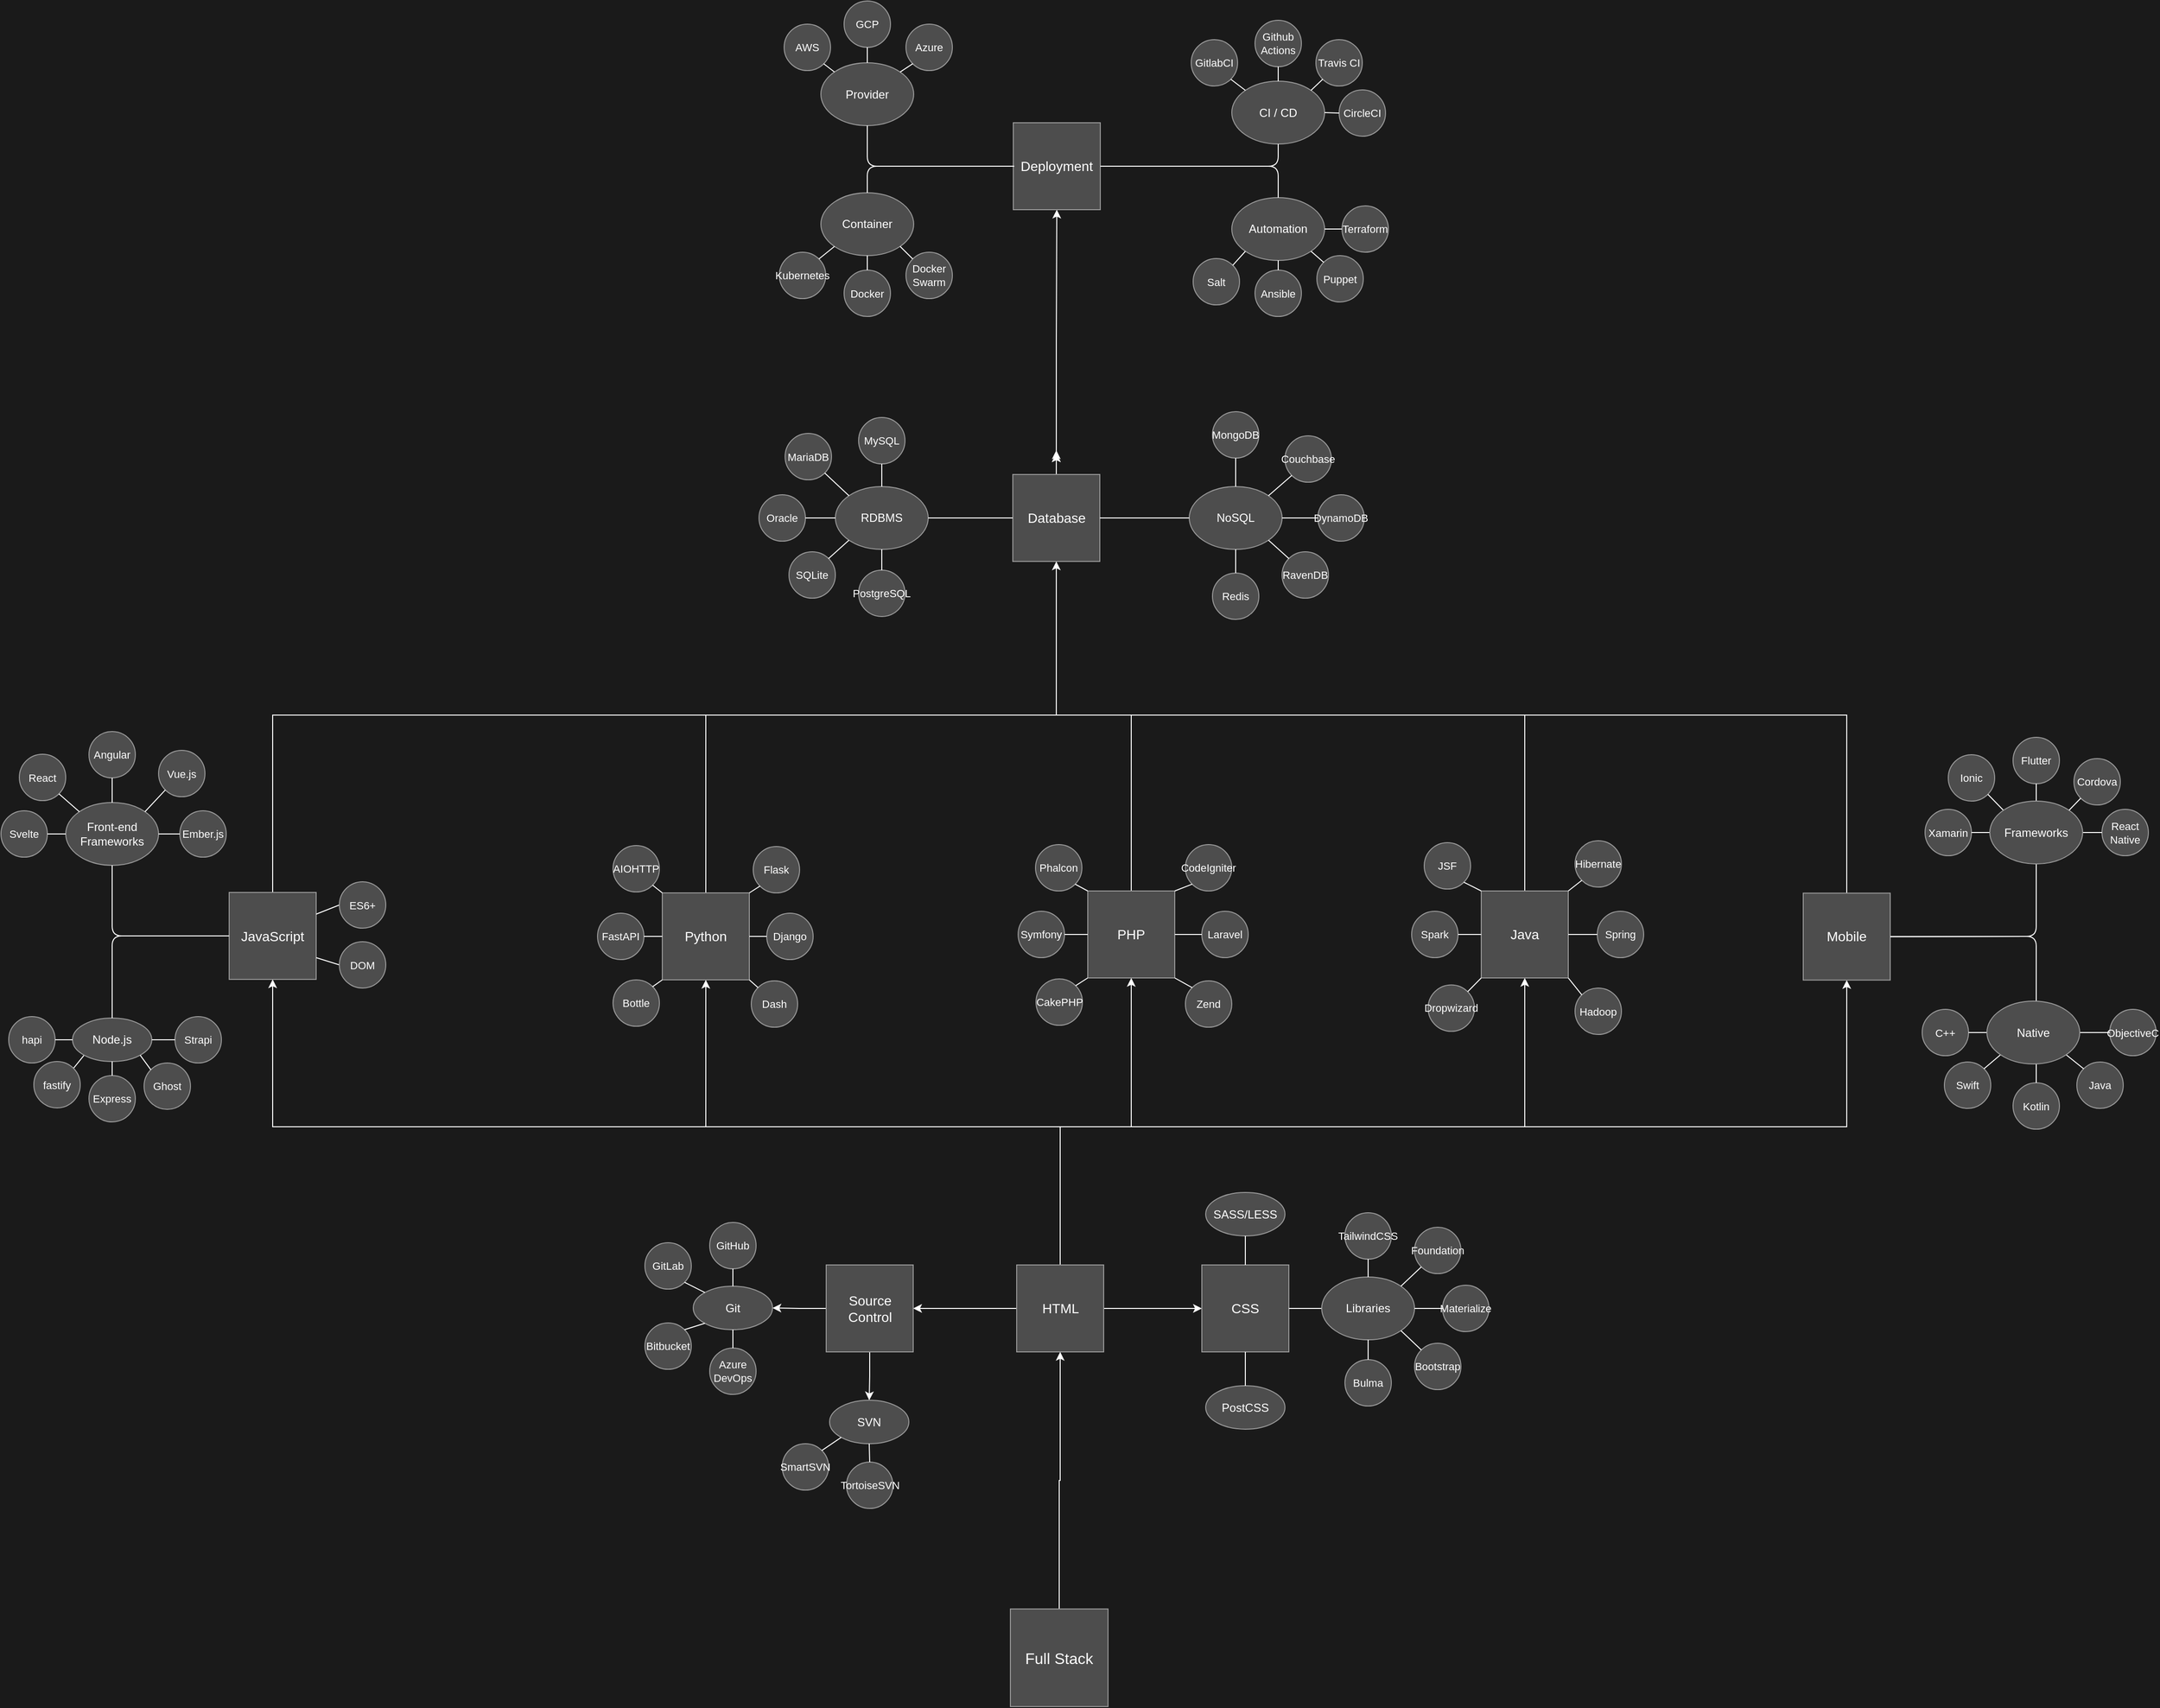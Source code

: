 <mxfile version="14.9.8" type="github">
  <diagram id="uMiXBc9OB12O8yXZAyR1" name="Page-1">
    <mxGraphModel dx="4755" dy="3515" grid="0" gridSize="10" guides="1" tooltips="1" connect="1" arrows="1" fold="1" page="0" pageScale="1" pageWidth="1600" pageHeight="1600" background="#1A1A1A" math="0" shadow="0">
      <root>
        <mxCell id="0" />
        <mxCell id="1" parent="0" />
        <mxCell id="zS-KLLNlEJxJ_9NaFB4m-20" style="edgeStyle=orthogonalEdgeStyle;rounded=0;orthogonalLoop=1;jettySize=auto;html=1;entryX=0.5;entryY=1;entryDx=0;entryDy=0;strokeColor=#FFFFFF;" parent="1" source="FFnlqfLC8yHRUuaNmc0S-2" target="FFnlqfLC8yHRUuaNmc0S-4" edge="1">
          <mxGeometry relative="1" as="geometry" />
        </mxCell>
        <mxCell id="FFnlqfLC8yHRUuaNmc0S-2" value="&lt;font style=&quot;font-size: 16px&quot;&gt;Full Stack&lt;/font&gt;" style="whiteSpace=wrap;html=1;aspect=fixed;fontColor=#ffffff;fillColor=#4D4D4D;strokeColor=#999999;" parent="1" vertex="1">
          <mxGeometry x="120" y="436" width="101" height="101" as="geometry" />
        </mxCell>
        <mxCell id="FFnlqfLC8yHRUuaNmc0S-25" style="edgeStyle=orthogonalEdgeStyle;rounded=0;orthogonalLoop=1;jettySize=auto;html=1;entryX=0;entryY=0.5;entryDx=0;entryDy=0;fontSize=10;fontColor=#FFFFFF;strokeColor=#FFFFFF;" parent="1" source="FFnlqfLC8yHRUuaNmc0S-4" target="FFnlqfLC8yHRUuaNmc0S-5" edge="1">
          <mxGeometry relative="1" as="geometry" />
        </mxCell>
        <mxCell id="zS-KLLNlEJxJ_9NaFB4m-23" style="edgeStyle=orthogonalEdgeStyle;rounded=0;orthogonalLoop=1;jettySize=auto;html=1;entryX=0.5;entryY=1;entryDx=0;entryDy=0;strokeColor=#FFFFFF;" parent="1" source="FFnlqfLC8yHRUuaNmc0S-4" target="FFnlqfLC8yHRUuaNmc0S-6" edge="1">
          <mxGeometry relative="1" as="geometry">
            <Array as="points">
              <mxPoint x="171" y="-63" />
              <mxPoint x="-643" y="-63" />
            </Array>
          </mxGeometry>
        </mxCell>
        <mxCell id="zS-KLLNlEJxJ_9NaFB4m-28" style="edgeStyle=orthogonalEdgeStyle;rounded=0;orthogonalLoop=1;jettySize=auto;html=1;entryX=0.5;entryY=1;entryDx=0;entryDy=0;strokeColor=#FFFFFF;" parent="1" source="FFnlqfLC8yHRUuaNmc0S-4" target="zS-KLLNlEJxJ_9NaFB4m-21" edge="1">
          <mxGeometry relative="1" as="geometry">
            <Array as="points">
              <mxPoint x="171" y="-63" />
              <mxPoint x="-195" y="-63" />
            </Array>
          </mxGeometry>
        </mxCell>
        <mxCell id="zS-KLLNlEJxJ_9NaFB4m-41" style="edgeStyle=orthogonalEdgeStyle;rounded=0;orthogonalLoop=1;jettySize=auto;html=1;entryX=0.5;entryY=1;entryDx=0;entryDy=0;strokeColor=#FFFFFF;exitX=0.5;exitY=0;exitDx=0;exitDy=0;" parent="1" source="FFnlqfLC8yHRUuaNmc0S-4" target="zS-KLLNlEJxJ_9NaFB4m-30" edge="1">
          <mxGeometry relative="1" as="geometry">
            <Array as="points">
              <mxPoint x="171" y="-63" />
              <mxPoint x="652" y="-63" />
            </Array>
          </mxGeometry>
        </mxCell>
        <mxCell id="zS-KLLNlEJxJ_9NaFB4m-73" style="edgeStyle=orthogonalEdgeStyle;rounded=0;orthogonalLoop=1;jettySize=auto;html=1;entryX=1;entryY=0.5;entryDx=0;entryDy=0;strokeColor=#FFFFFF;" parent="1" source="FFnlqfLC8yHRUuaNmc0S-4" target="FFnlqfLC8yHRUuaNmc0S-54" edge="1">
          <mxGeometry relative="1" as="geometry" />
        </mxCell>
        <mxCell id="zS-KLLNlEJxJ_9NaFB4m-76" style="edgeStyle=orthogonalEdgeStyle;rounded=0;orthogonalLoop=1;jettySize=auto;html=1;entryX=0.5;entryY=1;entryDx=0;entryDy=0;strokeColor=#FFFFFF;" parent="1" source="FFnlqfLC8yHRUuaNmc0S-4" target="zS-KLLNlEJxJ_9NaFB4m-29" edge="1">
          <mxGeometry relative="1" as="geometry">
            <Array as="points">
              <mxPoint x="171" y="-63" />
              <mxPoint x="245" y="-63" />
            </Array>
          </mxGeometry>
        </mxCell>
        <mxCell id="zS-KLLNlEJxJ_9NaFB4m-77" style="edgeStyle=orthogonalEdgeStyle;rounded=0;orthogonalLoop=1;jettySize=auto;html=1;entryX=0.5;entryY=1;entryDx=0;entryDy=0;strokeColor=#FFFFFF;" parent="1" source="FFnlqfLC8yHRUuaNmc0S-4" target="zS-KLLNlEJxJ_9NaFB4m-1" edge="1">
          <mxGeometry relative="1" as="geometry">
            <Array as="points">
              <mxPoint x="171" y="-63" />
              <mxPoint x="985" y="-63" />
            </Array>
          </mxGeometry>
        </mxCell>
        <mxCell id="FFnlqfLC8yHRUuaNmc0S-4" value="&lt;font style=&quot;font-size: 14px&quot;&gt;HTML&lt;br&gt;&lt;/font&gt;" style="whiteSpace=wrap;html=1;aspect=fixed;fontColor=#ffffff;fillColor=#4D4D4D;strokeColor=#999999;" parent="1" vertex="1">
          <mxGeometry x="126.5" y="80" width="90" height="90" as="geometry" />
        </mxCell>
        <mxCell id="FFnlqfLC8yHRUuaNmc0S-5" value="&lt;font style=&quot;font-size: 14px&quot;&gt;CSS&lt;br&gt;&lt;/font&gt;" style="whiteSpace=wrap;html=1;aspect=fixed;fontColor=#ffffff;fillColor=#4D4D4D;strokeColor=#999999;" parent="1" vertex="1">
          <mxGeometry x="318" y="80" width="90" height="90" as="geometry" />
        </mxCell>
        <mxCell id="zS-KLLNlEJxJ_9NaFB4m-65" style="edgeStyle=orthogonalEdgeStyle;rounded=0;orthogonalLoop=1;jettySize=auto;html=1;entryX=0.5;entryY=1;entryDx=0;entryDy=0;strokeColor=#FFFFFF;" parent="1" edge="1">
          <mxGeometry relative="1" as="geometry">
            <Array as="points">
              <mxPoint x="-643" y="-489" />
              <mxPoint x="168" y="-489" />
            </Array>
            <mxPoint x="-643.0" y="-258" as="sourcePoint" />
            <mxPoint x="167.5" y="-763" as="targetPoint" />
          </mxGeometry>
        </mxCell>
        <mxCell id="FFnlqfLC8yHRUuaNmc0S-6" value="&lt;font style=&quot;font-size: 14px&quot;&gt;JavaScript&lt;br&gt;&lt;/font&gt;" style="whiteSpace=wrap;html=1;aspect=fixed;fontColor=#ffffff;fillColor=#4D4D4D;strokeColor=#999999;" parent="1" vertex="1">
          <mxGeometry x="-688" y="-305.5" width="90" height="90" as="geometry" />
        </mxCell>
        <mxCell id="FFnlqfLC8yHRUuaNmc0S-10" value="SASS/LESS" style="ellipse;whiteSpace=wrap;html=1;fontColor=#FFFFFF;strokeColor=#999999;fillColor=#4D4D4D;" parent="1" vertex="1">
          <mxGeometry x="322" y="5" width="82" height="45" as="geometry" />
        </mxCell>
        <mxCell id="FFnlqfLC8yHRUuaNmc0S-11" value="PostCSS" style="ellipse;whiteSpace=wrap;html=1;fontColor=#FFFFFF;strokeColor=#999999;fillColor=#4D4D4D;" parent="1" vertex="1">
          <mxGeometry x="322" y="205" width="82" height="45" as="geometry" />
        </mxCell>
        <mxCell id="FFnlqfLC8yHRUuaNmc0S-16" value="Front-end Frameworks" style="ellipse;whiteSpace=wrap;html=1;fontColor=#FFFFFF;strokeColor=#999999;fillColor=#4D4D4D;" parent="1" vertex="1">
          <mxGeometry x="-857" y="-398.5" width="96" height="65" as="geometry" />
        </mxCell>
        <mxCell id="FFnlqfLC8yHRUuaNmc0S-35" value="" style="endArrow=none;html=1;fontSize=10;fontColor=#FFFFFF;strokeColor=#FFFFFF;entryX=0.5;entryY=1;entryDx=0;entryDy=0;exitX=0.5;exitY=0;exitDx=0;exitDy=0;" parent="1" source="FFnlqfLC8yHRUuaNmc0S-5" target="FFnlqfLC8yHRUuaNmc0S-10" edge="1">
          <mxGeometry width="50" height="50" relative="1" as="geometry">
            <mxPoint x="134" y="190" as="sourcePoint" />
            <mxPoint x="184" y="140" as="targetPoint" />
          </mxGeometry>
        </mxCell>
        <mxCell id="FFnlqfLC8yHRUuaNmc0S-36" value="" style="endArrow=none;html=1;fontSize=10;fontColor=#FFFFFF;strokeColor=#FFFFFF;entryX=1;entryY=0.5;entryDx=0;entryDy=0;exitX=0;exitY=0.5;exitDx=0;exitDy=0;" parent="1" source="FFnlqfLC8yHRUuaNmc0S-91" target="FFnlqfLC8yHRUuaNmc0S-5" edge="1">
          <mxGeometry width="50" height="50" relative="1" as="geometry">
            <mxPoint x="430.273" y="191.446" as="sourcePoint" />
            <mxPoint x="184" y="140" as="targetPoint" />
          </mxGeometry>
        </mxCell>
        <mxCell id="FFnlqfLC8yHRUuaNmc0S-37" value="" style="endArrow=none;html=1;fontSize=10;fontColor=#FFFFFF;strokeColor=#FFFFFF;entryX=0.5;entryY=0;entryDx=0;entryDy=0;exitX=0.5;exitY=1;exitDx=0;exitDy=0;" parent="1" source="FFnlqfLC8yHRUuaNmc0S-5" target="FFnlqfLC8yHRUuaNmc0S-11" edge="1">
          <mxGeometry width="50" height="50" relative="1" as="geometry">
            <mxPoint x="134" y="190" as="sourcePoint" />
            <mxPoint x="184" y="140" as="targetPoint" />
          </mxGeometry>
        </mxCell>
        <mxCell id="FFnlqfLC8yHRUuaNmc0S-38" value="" style="endArrow=none;html=1;fontSize=10;fontColor=#FFFFFF;strokeColor=#FFFFFF;exitX=0;exitY=0.5;exitDx=0;exitDy=0;entryX=0.5;entryY=1;entryDx=0;entryDy=0;" parent="1" source="FFnlqfLC8yHRUuaNmc0S-6" target="FFnlqfLC8yHRUuaNmc0S-16" edge="1">
          <mxGeometry width="50" height="50" relative="1" as="geometry">
            <mxPoint x="-149" y="126.5" as="sourcePoint" />
            <mxPoint x="-99" y="76.5" as="targetPoint" />
            <Array as="points">
              <mxPoint x="-809" y="-260.5" />
            </Array>
          </mxGeometry>
        </mxCell>
        <mxCell id="FFnlqfLC8yHRUuaNmc0S-39" value="" style="endArrow=none;html=1;fontSize=10;fontColor=#FFFFFF;strokeColor=#FFFFFF;exitX=0;exitY=0.5;exitDx=0;exitDy=0;entryX=1;entryY=0.75;entryDx=0;entryDy=0;" parent="1" source="zS-KLLNlEJxJ_9NaFB4m-26" target="FFnlqfLC8yHRUuaNmc0S-6" edge="1">
          <mxGeometry width="50" height="50" relative="1" as="geometry">
            <mxPoint x="-550.0" y="-214" as="sourcePoint" />
            <mxPoint x="-298" y="-241.5" as="targetPoint" />
          </mxGeometry>
        </mxCell>
        <mxCell id="FFnlqfLC8yHRUuaNmc0S-40" value="" style="endArrow=none;html=1;fontSize=10;fontColor=#FFFFFF;strokeColor=#FFFFFF;exitX=0;exitY=0.5;exitDx=0;exitDy=0;entryX=1;entryY=0.25;entryDx=0;entryDy=0;" parent="1" source="zS-KLLNlEJxJ_9NaFB4m-25" target="FFnlqfLC8yHRUuaNmc0S-6" edge="1">
          <mxGeometry width="50" height="50" relative="1" as="geometry">
            <mxPoint x="-547.0" y="-272" as="sourcePoint" />
            <mxPoint x="-298" y="-241.5" as="targetPoint" />
          </mxGeometry>
        </mxCell>
        <mxCell id="FFnlqfLC8yHRUuaNmc0S-43" value="Angular" style="ellipse;whiteSpace=wrap;html=1;aspect=fixed;labelBackgroundColor=none;fontSize=11;fontColor=#FFFFFF;strokeColor=#999999;fillColor=#4D4D4D;" parent="1" vertex="1">
          <mxGeometry x="-833" y="-472" width="48" height="48" as="geometry" />
        </mxCell>
        <mxCell id="FFnlqfLC8yHRUuaNmc0S-44" value="Vue.js" style="ellipse;whiteSpace=wrap;html=1;aspect=fixed;labelBackgroundColor=none;fontSize=11;fontColor=#FFFFFF;strokeColor=#999999;fillColor=#4D4D4D;" parent="1" vertex="1">
          <mxGeometry x="-761" y="-452.5" width="48" height="48" as="geometry" />
        </mxCell>
        <mxCell id="FFnlqfLC8yHRUuaNmc0S-45" value="React" style="ellipse;whiteSpace=wrap;html=1;aspect=fixed;labelBackgroundColor=none;fontSize=11;fontColor=#FFFFFF;strokeColor=#999999;fillColor=#4D4D4D;" parent="1" vertex="1">
          <mxGeometry x="-905" y="-448.5" width="48" height="48" as="geometry" />
        </mxCell>
        <mxCell id="FFnlqfLC8yHRUuaNmc0S-46" value="Svelte" style="ellipse;whiteSpace=wrap;html=1;aspect=fixed;labelBackgroundColor=none;fontSize=11;fontColor=#FFFFFF;strokeColor=#999999;fillColor=#4D4D4D;" parent="1" vertex="1">
          <mxGeometry x="-924" y="-390" width="48" height="48" as="geometry" />
        </mxCell>
        <mxCell id="FFnlqfLC8yHRUuaNmc0S-48" value="" style="endArrow=none;html=1;fontSize=11;fontColor=#FFFFFF;strokeColor=#FFFFFF;entryX=0;entryY=1;entryDx=0;entryDy=0;exitX=1;exitY=0;exitDx=0;exitDy=0;" parent="1" source="FFnlqfLC8yHRUuaNmc0S-16" target="FFnlqfLC8yHRUuaNmc0S-44" edge="1">
          <mxGeometry width="50" height="50" relative="1" as="geometry">
            <mxPoint x="-521" y="-13.5" as="sourcePoint" />
            <mxPoint x="-471" y="-63.5" as="targetPoint" />
          </mxGeometry>
        </mxCell>
        <mxCell id="FFnlqfLC8yHRUuaNmc0S-49" value="" style="endArrow=none;html=1;fontSize=11;fontColor=#FFFFFF;strokeColor=#FFFFFF;entryX=0.5;entryY=1;entryDx=0;entryDy=0;exitX=0.5;exitY=0;exitDx=0;exitDy=0;" parent="1" source="FFnlqfLC8yHRUuaNmc0S-16" target="FFnlqfLC8yHRUuaNmc0S-43" edge="1">
          <mxGeometry width="50" height="50" relative="1" as="geometry">
            <mxPoint x="-886.007" y="-357.946" as="sourcePoint" />
            <mxPoint x="-860.971" y="-371.529" as="targetPoint" />
          </mxGeometry>
        </mxCell>
        <mxCell id="FFnlqfLC8yHRUuaNmc0S-50" value="" style="endArrow=none;html=1;fontSize=11;fontColor=#FFFFFF;strokeColor=#FFFFFF;entryX=1;entryY=1;entryDx=0;entryDy=0;exitX=0;exitY=0;exitDx=0;exitDy=0;" parent="1" source="FFnlqfLC8yHRUuaNmc0S-16" target="FFnlqfLC8yHRUuaNmc0S-45" edge="1">
          <mxGeometry width="50" height="50" relative="1" as="geometry">
            <mxPoint x="-876.007" y="-347.946" as="sourcePoint" />
            <mxPoint x="-850.971" y="-361.529" as="targetPoint" />
          </mxGeometry>
        </mxCell>
        <mxCell id="FFnlqfLC8yHRUuaNmc0S-51" value="" style="endArrow=none;html=1;fontSize=11;fontColor=#FFFFFF;strokeColor=#FFFFFF;entryX=0;entryY=0.5;entryDx=0;entryDy=0;exitX=1;exitY=0.5;exitDx=0;exitDy=0;" parent="1" source="FFnlqfLC8yHRUuaNmc0S-46" target="FFnlqfLC8yHRUuaNmc0S-16" edge="1">
          <mxGeometry width="50" height="50" relative="1" as="geometry">
            <mxPoint x="-866.007" y="-337.946" as="sourcePoint" />
            <mxPoint x="-840.971" y="-351.529" as="targetPoint" />
          </mxGeometry>
        </mxCell>
        <mxCell id="FFnlqfLC8yHRUuaNmc0S-100" style="edgeStyle=orthogonalEdgeStyle;rounded=0;orthogonalLoop=1;jettySize=auto;html=1;entryX=1;entryY=0.5;entryDx=0;entryDy=0;fontSize=11;fontColor=#FFFFFF;strokeColor=#FFFFFF;" parent="1" source="FFnlqfLC8yHRUuaNmc0S-54" target="FFnlqfLC8yHRUuaNmc0S-55" edge="1">
          <mxGeometry relative="1" as="geometry" />
        </mxCell>
        <mxCell id="FFnlqfLC8yHRUuaNmc0S-102" style="edgeStyle=orthogonalEdgeStyle;rounded=0;orthogonalLoop=1;jettySize=auto;html=1;entryX=0.5;entryY=0;entryDx=0;entryDy=0;fontSize=11;fontColor=#FFFFFF;strokeColor=#FFFFFF;" parent="1" source="FFnlqfLC8yHRUuaNmc0S-54" target="FFnlqfLC8yHRUuaNmc0S-56" edge="1">
          <mxGeometry relative="1" as="geometry" />
        </mxCell>
        <mxCell id="FFnlqfLC8yHRUuaNmc0S-54" value="&lt;font style=&quot;font-size: 14px&quot;&gt;Source Control&lt;br&gt;&lt;/font&gt;" style="whiteSpace=wrap;html=1;aspect=fixed;fontColor=#ffffff;fillColor=#4D4D4D;strokeColor=#999999;" parent="1" vertex="1">
          <mxGeometry x="-70.5" y="80" width="90" height="90" as="geometry" />
        </mxCell>
        <mxCell id="FFnlqfLC8yHRUuaNmc0S-55" value="Git" style="ellipse;whiteSpace=wrap;html=1;fontColor=#FFFFFF;strokeColor=#999999;fillColor=#4D4D4D;" parent="1" vertex="1">
          <mxGeometry x="-208" y="102" width="82" height="45" as="geometry" />
        </mxCell>
        <mxCell id="FFnlqfLC8yHRUuaNmc0S-56" value="SVN" style="ellipse;whiteSpace=wrap;html=1;fontColor=#FFFFFF;strokeColor=#999999;fillColor=#4D4D4D;" parent="1" vertex="1">
          <mxGeometry x="-67" y="220" width="82" height="45" as="geometry" />
        </mxCell>
        <mxCell id="FFnlqfLC8yHRUuaNmc0S-58" value="GitHub" style="ellipse;whiteSpace=wrap;html=1;aspect=fixed;labelBackgroundColor=none;fontSize=11;fontColor=#FFFFFF;strokeColor=#999999;fillColor=#4D4D4D;" parent="1" vertex="1">
          <mxGeometry x="-191" y="36" width="48" height="48" as="geometry" />
        </mxCell>
        <mxCell id="FFnlqfLC8yHRUuaNmc0S-59" value="GitLab" style="ellipse;whiteSpace=wrap;html=1;aspect=fixed;labelBackgroundColor=none;fontSize=11;fontColor=#FFFFFF;strokeColor=#999999;fillColor=#4D4D4D;" parent="1" vertex="1">
          <mxGeometry x="-258" y="57" width="48" height="48" as="geometry" />
        </mxCell>
        <mxCell id="FFnlqfLC8yHRUuaNmc0S-60" value="Bitbucket" style="ellipse;whiteSpace=wrap;html=1;aspect=fixed;labelBackgroundColor=none;fontSize=11;fontColor=#FFFFFF;strokeColor=#999999;fillColor=#4D4D4D;" parent="1" vertex="1">
          <mxGeometry x="-258" y="140" width="48" height="48" as="geometry" />
        </mxCell>
        <mxCell id="FFnlqfLC8yHRUuaNmc0S-61" value="Azure DevOps" style="ellipse;whiteSpace=wrap;html=1;aspect=fixed;labelBackgroundColor=none;fontSize=11;fontColor=#FFFFFF;strokeColor=#999999;fillColor=#4D4D4D;direction=south;" parent="1" vertex="1">
          <mxGeometry x="-191" y="166" width="48" height="48" as="geometry" />
        </mxCell>
        <mxCell id="FFnlqfLC8yHRUuaNmc0S-70" value="" style="endArrow=none;html=1;fontSize=11;fontColor=#FFFFFF;strokeColor=#FFFFFF;exitX=0;exitY=1;exitDx=0;exitDy=0;entryX=1;entryY=0;entryDx=0;entryDy=0;" parent="1" source="FFnlqfLC8yHRUuaNmc0S-74" target="FFnlqfLC8yHRUuaNmc0S-77" edge="1">
          <mxGeometry width="50" height="50" relative="1" as="geometry">
            <mxPoint x="-256" y="-8" as="sourcePoint" />
            <mxPoint x="-306" y="42.0" as="targetPoint" />
          </mxGeometry>
        </mxCell>
        <mxCell id="FFnlqfLC8yHRUuaNmc0S-74" value="Node.js" style="ellipse;whiteSpace=wrap;html=1;fontColor=#FFFFFF;strokeColor=#999999;fillColor=#4D4D4D;" parent="1" vertex="1">
          <mxGeometry x="-850" y="-175.5" width="82" height="45" as="geometry" />
        </mxCell>
        <mxCell id="FFnlqfLC8yHRUuaNmc0S-76" value="hapi" style="ellipse;whiteSpace=wrap;html=1;aspect=fixed;labelBackgroundColor=none;fontSize=11;fontColor=#FFFFFF;strokeColor=#999999;fillColor=#4D4D4D;" parent="1" vertex="1">
          <mxGeometry x="-916" y="-177" width="48" height="48" as="geometry" />
        </mxCell>
        <mxCell id="FFnlqfLC8yHRUuaNmc0S-77" value="fastify" style="ellipse;whiteSpace=wrap;html=1;aspect=fixed;labelBackgroundColor=none;fontSize=11;fontColor=#FFFFFF;strokeColor=#999999;fillColor=#4D4D4D;" parent="1" vertex="1">
          <mxGeometry x="-890" y="-130.5" width="48" height="48" as="geometry" />
        </mxCell>
        <mxCell id="FFnlqfLC8yHRUuaNmc0S-78" value="Express" style="ellipse;whiteSpace=wrap;html=1;aspect=fixed;labelBackgroundColor=none;fontSize=11;fontColor=#FFFFFF;strokeColor=#999999;fillColor=#4D4D4D;" parent="1" vertex="1">
          <mxGeometry x="-833" y="-116" width="48" height="48" as="geometry" />
        </mxCell>
        <mxCell id="FFnlqfLC8yHRUuaNmc0S-80" value="" style="endArrow=none;html=1;fontSize=11;fontColor=#FFFFFF;strokeColor=#FFFFFF;exitX=0.5;exitY=0;exitDx=0;exitDy=0;entryX=0.5;entryY=1;entryDx=0;entryDy=0;" parent="1" source="FFnlqfLC8yHRUuaNmc0S-78" target="FFnlqfLC8yHRUuaNmc0S-74" edge="1">
          <mxGeometry width="50" height="50" relative="1" as="geometry">
            <mxPoint x="-809" y="-113" as="sourcePoint" />
            <mxPoint x="-964" y="-232" as="targetPoint" />
          </mxGeometry>
        </mxCell>
        <mxCell id="FFnlqfLC8yHRUuaNmc0S-81" value="" style="endArrow=none;html=1;fontSize=11;fontColor=#FFFFFF;strokeColor=#FFFFFF;exitX=0;exitY=0.5;exitDx=0;exitDy=0;entryX=1;entryY=0.5;entryDx=0;entryDy=0;" parent="1" source="FFnlqfLC8yHRUuaNmc0S-74" target="FFnlqfLC8yHRUuaNmc0S-76" edge="1">
          <mxGeometry width="50" height="50" relative="1" as="geometry">
            <mxPoint x="-840.0" y="-143.0" as="sourcePoint" />
            <mxPoint x="-863.029" y="-134.971" as="targetPoint" />
          </mxGeometry>
        </mxCell>
        <mxCell id="FFnlqfLC8yHRUuaNmc0S-84" value="Ghost" style="ellipse;whiteSpace=wrap;html=1;aspect=fixed;labelBackgroundColor=none;fontSize=11;fontColor=#FFFFFF;strokeColor=#999999;fillColor=#4D4D4D;" parent="1" vertex="1">
          <mxGeometry x="-776" y="-129" width="48" height="48" as="geometry" />
        </mxCell>
        <mxCell id="FFnlqfLC8yHRUuaNmc0S-85" value="Strapi" style="ellipse;whiteSpace=wrap;html=1;aspect=fixed;labelBackgroundColor=none;fontSize=11;fontColor=#FFFFFF;strokeColor=#999999;fillColor=#4D4D4D;" parent="1" vertex="1">
          <mxGeometry x="-744" y="-177" width="48" height="48" as="geometry" />
        </mxCell>
        <mxCell id="FFnlqfLC8yHRUuaNmc0S-86" value="" style="endArrow=none;html=1;fontSize=11;fontColor=#FFFFFF;strokeColor=#FFFFFF;exitX=0;exitY=0;exitDx=0;exitDy=0;entryX=1;entryY=1;entryDx=0;entryDy=0;" parent="1" source="FFnlqfLC8yHRUuaNmc0S-84" target="FFnlqfLC8yHRUuaNmc0S-74" edge="1">
          <mxGeometry width="50" height="50" relative="1" as="geometry">
            <mxPoint x="-864.0" y="-114" as="sourcePoint" />
            <mxPoint x="-827.727" y="-126.946" as="targetPoint" />
          </mxGeometry>
        </mxCell>
        <mxCell id="FFnlqfLC8yHRUuaNmc0S-87" value="" style="endArrow=none;html=1;fontSize=11;fontColor=#FFFFFF;strokeColor=#FFFFFF;exitX=0;exitY=0.5;exitDx=0;exitDy=0;entryX=1;entryY=0.5;entryDx=0;entryDy=0;" parent="1" source="FFnlqfLC8yHRUuaNmc0S-85" target="FFnlqfLC8yHRUuaNmc0S-74" edge="1">
          <mxGeometry width="50" height="50" relative="1" as="geometry">
            <mxPoint x="-823.0" y="-103.0" as="sourcePoint" />
            <mxPoint x="-799" y="-120.5" as="targetPoint" />
          </mxGeometry>
        </mxCell>
        <mxCell id="FFnlqfLC8yHRUuaNmc0S-88" value="Ember.js" style="ellipse;whiteSpace=wrap;html=1;aspect=fixed;labelBackgroundColor=none;fontSize=11;fontColor=#FFFFFF;strokeColor=#999999;fillColor=#4D4D4D;" parent="1" vertex="1">
          <mxGeometry x="-739" y="-390" width="48" height="48" as="geometry" />
        </mxCell>
        <mxCell id="FFnlqfLC8yHRUuaNmc0S-89" value="" style="endArrow=none;html=1;fontSize=11;fontColor=#FFFFFF;strokeColor=#FFFFFF;entryX=0;entryY=0.5;entryDx=0;entryDy=0;exitX=1;exitY=0.5;exitDx=0;exitDy=0;" parent="1" source="FFnlqfLC8yHRUuaNmc0S-16" target="FFnlqfLC8yHRUuaNmc0S-88" edge="1">
          <mxGeometry width="50" height="50" relative="1" as="geometry">
            <mxPoint x="-875.0" y="-356" as="sourcePoint" />
            <mxPoint x="-847.0" y="-356" as="targetPoint" />
          </mxGeometry>
        </mxCell>
        <mxCell id="FFnlqfLC8yHRUuaNmc0S-91" value="Libraries" style="ellipse;whiteSpace=wrap;html=1;fontColor=#FFFFFF;strokeColor=#999999;fillColor=#4D4D4D;" parent="1" vertex="1">
          <mxGeometry x="442" y="92.5" width="96" height="65" as="geometry" />
        </mxCell>
        <mxCell id="FFnlqfLC8yHRUuaNmc0S-92" value="Bootstrap" style="ellipse;whiteSpace=wrap;html=1;aspect=fixed;labelBackgroundColor=none;fontSize=11;fontColor=#FFFFFF;strokeColor=#999999;fillColor=#4D4D4D;" parent="1" vertex="1">
          <mxGeometry x="538" y="161" width="48" height="48" as="geometry" />
        </mxCell>
        <mxCell id="FFnlqfLC8yHRUuaNmc0S-93" value="Materialize" style="ellipse;whiteSpace=wrap;html=1;aspect=fixed;labelBackgroundColor=none;fontSize=11;fontColor=#FFFFFF;strokeColor=#999999;fillColor=#4D4D4D;" parent="1" vertex="1">
          <mxGeometry x="567" y="101" width="48" height="48" as="geometry" />
        </mxCell>
        <mxCell id="FFnlqfLC8yHRUuaNmc0S-94" value="Foundation" style="ellipse;whiteSpace=wrap;html=1;aspect=fixed;labelBackgroundColor=none;fontSize=11;fontColor=#FFFFFF;strokeColor=#999999;fillColor=#4D4D4D;" parent="1" vertex="1">
          <mxGeometry x="538" y="41" width="48" height="48" as="geometry" />
        </mxCell>
        <mxCell id="FFnlqfLC8yHRUuaNmc0S-95" value="TailwindCSS" style="ellipse;whiteSpace=wrap;html=1;aspect=fixed;labelBackgroundColor=none;fontSize=11;fontColor=#FFFFFF;strokeColor=#999999;fillColor=#4D4D4D;" parent="1" vertex="1">
          <mxGeometry x="466" y="26" width="48" height="48" as="geometry" />
        </mxCell>
        <mxCell id="FFnlqfLC8yHRUuaNmc0S-96" value="" style="endArrow=none;html=1;fontSize=11;fontColor=#FFFFFF;strokeColor=#FFFFFF;entryX=1;entryY=1;entryDx=0;entryDy=0;exitX=0;exitY=0;exitDx=0;exitDy=0;" parent="1" source="FFnlqfLC8yHRUuaNmc0S-92" target="FFnlqfLC8yHRUuaNmc0S-91" edge="1">
          <mxGeometry width="50" height="50" relative="1" as="geometry">
            <mxPoint x="154" y="256" as="sourcePoint" />
            <mxPoint x="204" y="206" as="targetPoint" />
          </mxGeometry>
        </mxCell>
        <mxCell id="FFnlqfLC8yHRUuaNmc0S-97" value="" style="endArrow=none;html=1;fontSize=11;fontColor=#FFFFFF;strokeColor=#FFFFFF;entryX=1;entryY=0.5;entryDx=0;entryDy=0;exitX=0;exitY=0.5;exitDx=0;exitDy=0;" parent="1" source="FFnlqfLC8yHRUuaNmc0S-93" target="FFnlqfLC8yHRUuaNmc0S-91" edge="1">
          <mxGeometry width="50" height="50" relative="1" as="geometry">
            <mxPoint x="154" y="256" as="sourcePoint" />
            <mxPoint x="204" y="206" as="targetPoint" />
          </mxGeometry>
        </mxCell>
        <mxCell id="FFnlqfLC8yHRUuaNmc0S-98" value="" style="endArrow=none;html=1;fontSize=11;fontColor=#FFFFFF;strokeColor=#FFFFFF;entryX=1;entryY=0;entryDx=0;entryDy=0;exitX=0;exitY=1;exitDx=0;exitDy=0;" parent="1" source="FFnlqfLC8yHRUuaNmc0S-94" target="FFnlqfLC8yHRUuaNmc0S-91" edge="1">
          <mxGeometry width="50" height="50" relative="1" as="geometry">
            <mxPoint x="154" y="256" as="sourcePoint" />
            <mxPoint x="204" y="206" as="targetPoint" />
          </mxGeometry>
        </mxCell>
        <mxCell id="FFnlqfLC8yHRUuaNmc0S-99" value="" style="endArrow=none;html=1;fontSize=11;fontColor=#FFFFFF;strokeColor=#FFFFFF;entryX=0.5;entryY=0;entryDx=0;entryDy=0;exitX=0.5;exitY=1;exitDx=0;exitDy=0;" parent="1" source="FFnlqfLC8yHRUuaNmc0S-95" target="FFnlqfLC8yHRUuaNmc0S-91" edge="1">
          <mxGeometry width="50" height="50" relative="1" as="geometry">
            <mxPoint x="566" y="78" as="sourcePoint" />
            <mxPoint x="204" y="206" as="targetPoint" />
          </mxGeometry>
        </mxCell>
        <mxCell id="FFnlqfLC8yHRUuaNmc0S-103" value="" style="endArrow=none;html=1;fontSize=11;fontColor=#FFFFFF;strokeColor=#FFFFFF;exitX=0.5;exitY=1;exitDx=0;exitDy=0;entryX=0.5;entryY=0;entryDx=0;entryDy=0;" parent="1" source="FFnlqfLC8yHRUuaNmc0S-58" target="FFnlqfLC8yHRUuaNmc0S-55" edge="1">
          <mxGeometry width="50" height="50" relative="1" as="geometry">
            <mxPoint x="27" y="15" as="sourcePoint" />
            <mxPoint x="77" y="-35" as="targetPoint" />
          </mxGeometry>
        </mxCell>
        <mxCell id="FFnlqfLC8yHRUuaNmc0S-104" value="" style="endArrow=none;html=1;fontSize=11;fontColor=#FFFFFF;strokeColor=#FFFFFF;exitX=1;exitY=1;exitDx=0;exitDy=0;entryX=0;entryY=0;entryDx=0;entryDy=0;" parent="1" source="FFnlqfLC8yHRUuaNmc0S-59" target="FFnlqfLC8yHRUuaNmc0S-55" edge="1">
          <mxGeometry width="50" height="50" relative="1" as="geometry">
            <mxPoint x="-207.029" y="121.971" as="sourcePoint" />
            <mxPoint x="-187.727" y="143.946" as="targetPoint" />
          </mxGeometry>
        </mxCell>
        <mxCell id="FFnlqfLC8yHRUuaNmc0S-105" value="" style="endArrow=none;html=1;fontSize=11;fontColor=#FFFFFF;strokeColor=#FFFFFF;exitX=1;exitY=0;exitDx=0;exitDy=0;entryX=0;entryY=1;entryDx=0;entryDy=0;" parent="1" source="FFnlqfLC8yHRUuaNmc0S-60" target="FFnlqfLC8yHRUuaNmc0S-55" edge="1">
          <mxGeometry width="50" height="50" relative="1" as="geometry">
            <mxPoint x="-230.0" y="160.0" as="sourcePoint" />
            <mxPoint x="-200.0" y="160" as="targetPoint" />
          </mxGeometry>
        </mxCell>
        <mxCell id="FFnlqfLC8yHRUuaNmc0S-106" value="" style="endArrow=none;html=1;fontSize=11;fontColor=#FFFFFF;strokeColor=#FFFFFF;exitX=0;exitY=0.5;exitDx=0;exitDy=0;entryX=0.5;entryY=1;entryDx=0;entryDy=0;" parent="1" source="FFnlqfLC8yHRUuaNmc0S-61" target="FFnlqfLC8yHRUuaNmc0S-55" edge="1">
          <mxGeometry width="50" height="50" relative="1" as="geometry">
            <mxPoint x="-220.0" y="170.0" as="sourcePoint" />
            <mxPoint x="-190.0" y="170" as="targetPoint" />
          </mxGeometry>
        </mxCell>
        <mxCell id="FFnlqfLC8yHRUuaNmc0S-107" value="TortoiseSVN" style="ellipse;whiteSpace=wrap;html=1;aspect=fixed;labelBackgroundColor=none;fontSize=11;fontColor=#FFFFFF;strokeColor=#999999;fillColor=#4D4D4D;" parent="1" vertex="1">
          <mxGeometry x="-49.5" y="284" width="48" height="48" as="geometry" />
        </mxCell>
        <mxCell id="FFnlqfLC8yHRUuaNmc0S-108" value="SmartSVN" style="ellipse;whiteSpace=wrap;html=1;aspect=fixed;labelBackgroundColor=none;fontSize=11;fontColor=#FFFFFF;strokeColor=#999999;fillColor=#4D4D4D;" parent="1" vertex="1">
          <mxGeometry x="-116" y="265" width="48" height="48" as="geometry" />
        </mxCell>
        <mxCell id="FFnlqfLC8yHRUuaNmc0S-109" value="" style="endArrow=none;html=1;fontSize=11;fontColor=#FFFFFF;strokeColor=#FFFFFF;exitX=1;exitY=0;exitDx=0;exitDy=0;entryX=0;entryY=1;entryDx=0;entryDy=0;" parent="1" source="FFnlqfLC8yHRUuaNmc0S-108" target="FFnlqfLC8yHRUuaNmc0S-56" edge="1">
          <mxGeometry width="50" height="50" relative="1" as="geometry">
            <mxPoint x="27" y="113" as="sourcePoint" />
            <mxPoint x="77" y="63" as="targetPoint" />
          </mxGeometry>
        </mxCell>
        <mxCell id="FFnlqfLC8yHRUuaNmc0S-110" value="" style="endArrow=none;html=1;fontSize=11;fontColor=#FFFFFF;strokeColor=#FFFFFF;exitX=0.5;exitY=0;exitDx=0;exitDy=0;entryX=0.5;entryY=1;entryDx=0;entryDy=0;" parent="1" source="FFnlqfLC8yHRUuaNmc0S-107" target="FFnlqfLC8yHRUuaNmc0S-56" edge="1">
          <mxGeometry width="50" height="50" relative="1" as="geometry">
            <mxPoint x="-73.029" y="272.029" as="sourcePoint" />
            <mxPoint x="-57.0" y="252.5" as="targetPoint" />
          </mxGeometry>
        </mxCell>
        <mxCell id="zS-KLLNlEJxJ_9NaFB4m-68" style="edgeStyle=orthogonalEdgeStyle;rounded=0;orthogonalLoop=1;jettySize=auto;html=1;entryX=0.5;entryY=1;entryDx=0;entryDy=0;strokeColor=#FFFFFF;" parent="1" source="zS-KLLNlEJxJ_9NaFB4m-1" target="zS-KLLNlEJxJ_9NaFB4m-60" edge="1">
          <mxGeometry relative="1" as="geometry">
            <Array as="points">
              <mxPoint x="985" y="-489" />
              <mxPoint x="167" y="-489" />
            </Array>
          </mxGeometry>
        </mxCell>
        <mxCell id="zS-KLLNlEJxJ_9NaFB4m-1" value="&lt;font style=&quot;font-size: 14px&quot;&gt;Mobile&lt;br&gt;&lt;/font&gt;" style="whiteSpace=wrap;html=1;aspect=fixed;fontColor=#ffffff;fillColor=#4D4D4D;strokeColor=#999999;" parent="1" vertex="1">
          <mxGeometry x="940" y="-304.75" width="90" height="90" as="geometry" />
        </mxCell>
        <mxCell id="zS-KLLNlEJxJ_9NaFB4m-5" value="React Native" style="ellipse;whiteSpace=wrap;html=1;aspect=fixed;labelBackgroundColor=none;fontSize=11;fontColor=#FFFFFF;strokeColor=#999999;fillColor=#4D4D4D;" parent="1" vertex="1">
          <mxGeometry x="1249" y="-391.5" width="48" height="48" as="geometry" />
        </mxCell>
        <mxCell id="zS-KLLNlEJxJ_9NaFB4m-6" value="Flutter" style="ellipse;whiteSpace=wrap;html=1;aspect=fixed;labelBackgroundColor=none;fontSize=11;fontColor=#FFFFFF;strokeColor=#999999;fillColor=#4D4D4D;" parent="1" vertex="1">
          <mxGeometry x="1157" y="-466" width="48" height="48" as="geometry" />
        </mxCell>
        <mxCell id="zS-KLLNlEJxJ_9NaFB4m-7" value="Ionic" style="ellipse;whiteSpace=wrap;html=1;aspect=fixed;labelBackgroundColor=none;fontSize=11;fontColor=#FFFFFF;strokeColor=#999999;fillColor=#4D4D4D;" parent="1" vertex="1">
          <mxGeometry x="1090" y="-448" width="48" height="48" as="geometry" />
        </mxCell>
        <mxCell id="zS-KLLNlEJxJ_9NaFB4m-8" value="Xamarin" style="ellipse;whiteSpace=wrap;html=1;aspect=fixed;labelBackgroundColor=none;fontSize=11;fontColor=#FFFFFF;strokeColor=#999999;fillColor=#4D4D4D;" parent="1" vertex="1">
          <mxGeometry x="1066" y="-391.5" width="48" height="48" as="geometry" />
        </mxCell>
        <mxCell id="zS-KLLNlEJxJ_9NaFB4m-13" value="" style="endArrow=none;html=1;fontSize=10;fontColor=#FFFFFF;strokeColor=#FFFFFF;exitX=0.5;exitY=1;exitDx=0;exitDy=0;entryX=1;entryY=0.5;entryDx=0;entryDy=0;" parent="1" source="zS-KLLNlEJxJ_9NaFB4m-62" target="zS-KLLNlEJxJ_9NaFB4m-1" edge="1">
          <mxGeometry width="50" height="50" relative="1" as="geometry">
            <mxPoint x="975.5" y="-403" as="sourcePoint" />
            <mxPoint x="1040" y="-249.75" as="targetPoint" />
            <Array as="points">
              <mxPoint x="1181" y="-260" />
            </Array>
          </mxGeometry>
        </mxCell>
        <mxCell id="zS-KLLNlEJxJ_9NaFB4m-14" value="" style="endArrow=none;html=1;fontSize=10;fontColor=#FFFFFF;strokeColor=#FFFFFF;exitX=1;exitY=0.5;exitDx=0;exitDy=0;entryX=0.5;entryY=0;entryDx=0;entryDy=0;" parent="1" source="zS-KLLNlEJxJ_9NaFB4m-1" edge="1">
          <mxGeometry width="50" height="50" relative="1" as="geometry">
            <mxPoint x="1070.283" y="-195.562" as="sourcePoint" />
            <mxPoint x="1181" y="-183" as="targetPoint" />
            <Array as="points">
              <mxPoint x="1181" y="-260" />
            </Array>
          </mxGeometry>
        </mxCell>
        <mxCell id="zS-KLLNlEJxJ_9NaFB4m-15" value="" style="endArrow=none;html=1;fontSize=10;fontColor=#FFFFFF;strokeColor=#FFFFFF;exitX=0;exitY=0.5;exitDx=0;exitDy=0;entryX=1;entryY=0.5;entryDx=0;entryDy=0;" parent="1" source="zS-KLLNlEJxJ_9NaFB4m-62" target="zS-KLLNlEJxJ_9NaFB4m-8" edge="1">
          <mxGeometry width="50" height="50" relative="1" as="geometry">
            <mxPoint x="1112.0" y="-379.5" as="sourcePoint" />
            <mxPoint x="1099.5" y="-131.25" as="targetPoint" />
          </mxGeometry>
        </mxCell>
        <mxCell id="zS-KLLNlEJxJ_9NaFB4m-16" value="" style="endArrow=none;html=1;fontSize=10;fontColor=#FFFFFF;strokeColor=#FFFFFF;exitX=0;exitY=0;exitDx=0;exitDy=0;entryX=1;entryY=1;entryDx=0;entryDy=0;" parent="1" source="zS-KLLNlEJxJ_9NaFB4m-62" target="zS-KLLNlEJxJ_9NaFB4m-7" edge="1">
          <mxGeometry width="50" height="50" relative="1" as="geometry">
            <mxPoint x="1126.415" y="-395.372" as="sourcePoint" />
            <mxPoint x="1250" y="-97.25" as="targetPoint" />
          </mxGeometry>
        </mxCell>
        <mxCell id="zS-KLLNlEJxJ_9NaFB4m-17" value="" style="endArrow=none;html=1;fontSize=10;fontColor=#FFFFFF;strokeColor=#FFFFFF;exitX=0.5;exitY=0;exitDx=0;exitDy=0;entryX=0.5;entryY=1;entryDx=0;entryDy=0;" parent="1" source="zS-KLLNlEJxJ_9NaFB4m-62" target="zS-KLLNlEJxJ_9NaFB4m-6" edge="1">
          <mxGeometry width="50" height="50" relative="1" as="geometry">
            <mxPoint x="1211.0" y="-379.5" as="sourcePoint" />
            <mxPoint x="1260" y="-87.25" as="targetPoint" />
          </mxGeometry>
        </mxCell>
        <mxCell id="zS-KLLNlEJxJ_9NaFB4m-18" value="" style="endArrow=none;html=1;fontSize=10;fontColor=#FFFFFF;strokeColor=#FFFFFF;entryX=0;entryY=0.5;entryDx=0;entryDy=0;exitX=1;exitY=0.5;exitDx=0;exitDy=0;" parent="1" source="zS-KLLNlEJxJ_9NaFB4m-62" target="zS-KLLNlEJxJ_9NaFB4m-5" edge="1">
          <mxGeometry width="50" height="50" relative="1" as="geometry">
            <mxPoint x="1219" y="-368" as="sourcePoint" />
            <mxPoint x="1179" y="-425" as="targetPoint" />
          </mxGeometry>
        </mxCell>
        <mxCell id="zS-KLLNlEJxJ_9NaFB4m-66" style="edgeStyle=orthogonalEdgeStyle;rounded=0;orthogonalLoop=1;jettySize=auto;html=1;entryX=0.5;entryY=1;entryDx=0;entryDy=0;strokeColor=#FFFFFF;" parent="1" edge="1">
          <mxGeometry relative="1" as="geometry">
            <Array as="points">
              <mxPoint x="-195" y="-489" />
              <mxPoint x="168" y="-489" />
            </Array>
            <mxPoint x="-195" y="-255" as="sourcePoint" />
            <mxPoint x="167.5" y="-760" as="targetPoint" />
          </mxGeometry>
        </mxCell>
        <mxCell id="zS-KLLNlEJxJ_9NaFB4m-21" value="&lt;font style=&quot;font-size: 14px&quot;&gt;Python&lt;br&gt;&lt;/font&gt;" style="whiteSpace=wrap;html=1;aspect=fixed;fontColor=#ffffff;fillColor=#4D4D4D;strokeColor=#999999;" parent="1" vertex="1">
          <mxGeometry x="-240" y="-305" width="90" height="90" as="geometry" />
        </mxCell>
        <mxCell id="zS-KLLNlEJxJ_9NaFB4m-25" value="ES6+" style="ellipse;whiteSpace=wrap;html=1;aspect=fixed;labelBackgroundColor=none;fontSize=11;fontColor=#FFFFFF;strokeColor=#999999;fillColor=#4D4D4D;" parent="1" vertex="1">
          <mxGeometry x="-574" y="-316.5" width="48" height="48" as="geometry" />
        </mxCell>
        <mxCell id="zS-KLLNlEJxJ_9NaFB4m-26" value="DOM" style="ellipse;whiteSpace=wrap;html=1;aspect=fixed;labelBackgroundColor=none;fontSize=11;fontColor=#FFFFFF;strokeColor=#999999;fillColor=#4D4D4D;" parent="1" vertex="1">
          <mxGeometry x="-574" y="-254.5" width="48" height="48" as="geometry" />
        </mxCell>
        <mxCell id="zS-KLLNlEJxJ_9NaFB4m-67" style="edgeStyle=orthogonalEdgeStyle;rounded=0;orthogonalLoop=1;jettySize=auto;html=1;entryX=0.5;entryY=1;entryDx=0;entryDy=0;strokeColor=#FFFFFF;" parent="1" edge="1">
          <mxGeometry relative="1" as="geometry">
            <Array as="points">
              <mxPoint x="245" y="-489" />
              <mxPoint x="167" y="-489" />
            </Array>
            <mxPoint x="245" y="-255" as="sourcePoint" />
            <mxPoint x="167.5" y="-760" as="targetPoint" />
          </mxGeometry>
        </mxCell>
        <mxCell id="zS-KLLNlEJxJ_9NaFB4m-29" value="&lt;font style=&quot;font-size: 14px&quot;&gt;PHP&lt;br&gt;&lt;/font&gt;" style="whiteSpace=wrap;html=1;aspect=fixed;fontColor=#ffffff;fillColor=#4D4D4D;strokeColor=#999999;" parent="1" vertex="1">
          <mxGeometry x="200" y="-307" width="90" height="90" as="geometry" />
        </mxCell>
        <mxCell id="zS-KLLNlEJxJ_9NaFB4m-74" style="edgeStyle=orthogonalEdgeStyle;rounded=0;orthogonalLoop=1;jettySize=auto;html=1;entryX=0.5;entryY=1;entryDx=0;entryDy=0;strokeColor=#FFFFFF;" parent="1" edge="1">
          <mxGeometry relative="1" as="geometry">
            <Array as="points">
              <mxPoint x="652" y="-489" />
              <mxPoint x="167" y="-489" />
            </Array>
            <mxPoint x="652" y="-255" as="sourcePoint" />
            <mxPoint x="167.5" y="-760" as="targetPoint" />
          </mxGeometry>
        </mxCell>
        <mxCell id="zS-KLLNlEJxJ_9NaFB4m-30" value="&lt;font style=&quot;font-size: 14px&quot;&gt;Java&lt;br&gt;&lt;/font&gt;" style="whiteSpace=wrap;html=1;aspect=fixed;fontColor=#ffffff;fillColor=#4D4D4D;strokeColor=#999999;" parent="1" vertex="1">
          <mxGeometry x="607" y="-307" width="90" height="90" as="geometry" />
        </mxCell>
        <mxCell id="zS-KLLNlEJxJ_9NaFB4m-32" value="Django" style="ellipse;whiteSpace=wrap;html=1;aspect=fixed;labelBackgroundColor=none;fontSize=11;fontColor=#FFFFFF;strokeColor=#999999;fillColor=#4D4D4D;" parent="1" vertex="1">
          <mxGeometry x="-132" y="-284" width="48" height="48" as="geometry" />
        </mxCell>
        <mxCell id="zS-KLLNlEJxJ_9NaFB4m-33" value="Flask" style="ellipse;whiteSpace=wrap;html=1;aspect=fixed;labelBackgroundColor=none;fontSize=11;fontColor=#FFFFFF;strokeColor=#999999;fillColor=#4D4D4D;" parent="1" vertex="1">
          <mxGeometry x="-146" y="-353" width="48" height="48" as="geometry" />
        </mxCell>
        <mxCell id="zS-KLLNlEJxJ_9NaFB4m-34" value="FastAPI" style="ellipse;whiteSpace=wrap;html=1;aspect=fixed;labelBackgroundColor=none;fontSize=11;fontColor=#FFFFFF;strokeColor=#999999;fillColor=#4D4D4D;" parent="1" vertex="1">
          <mxGeometry x="-307" y="-284" width="48" height="48" as="geometry" />
        </mxCell>
        <mxCell id="zS-KLLNlEJxJ_9NaFB4m-37" value="" style="endArrow=none;html=1;fontSize=10;fontColor=#FFFFFF;strokeColor=#FFFFFF;exitX=0;exitY=0.5;exitDx=0;exitDy=0;entryX=1;entryY=0.5;entryDx=0;entryDy=0;" parent="1" source="zS-KLLNlEJxJ_9NaFB4m-21" target="zS-KLLNlEJxJ_9NaFB4m-34" edge="1">
          <mxGeometry width="50" height="50" relative="1" as="geometry">
            <mxPoint x="-347.203" y="-375.802" as="sourcePoint" />
            <mxPoint x="-623" y="-334" as="targetPoint" />
          </mxGeometry>
        </mxCell>
        <mxCell id="zS-KLLNlEJxJ_9NaFB4m-38" value="" style="endArrow=none;html=1;fontSize=10;fontColor=#FFFFFF;strokeColor=#FFFFFF;exitX=1;exitY=0.5;exitDx=0;exitDy=0;entryX=0;entryY=0.5;entryDx=0;entryDy=0;" parent="1" source="zS-KLLNlEJxJ_9NaFB4m-21" target="zS-KLLNlEJxJ_9NaFB4m-32" edge="1">
          <mxGeometry width="50" height="50" relative="1" as="geometry">
            <mxPoint x="-313" y="-385.5" as="sourcePoint" />
            <mxPoint x="-240.029" y="-363.029" as="targetPoint" />
          </mxGeometry>
        </mxCell>
        <mxCell id="zS-KLLNlEJxJ_9NaFB4m-39" value="" style="endArrow=none;html=1;fontSize=10;fontColor=#FFFFFF;strokeColor=#FFFFFF;exitX=1;exitY=0;exitDx=0;exitDy=0;entryX=0;entryY=1;entryDx=0;entryDy=0;" parent="1" source="zS-KLLNlEJxJ_9NaFB4m-21" target="zS-KLLNlEJxJ_9NaFB4m-33" edge="1">
          <mxGeometry width="50" height="50" relative="1" as="geometry">
            <mxPoint x="-278.797" y="-375.802" as="sourcePoint" />
            <mxPoint x="-230.029" y="-353.029" as="targetPoint" />
          </mxGeometry>
        </mxCell>
        <mxCell id="zS-KLLNlEJxJ_9NaFB4m-44" value="Symfony" style="ellipse;whiteSpace=wrap;html=1;aspect=fixed;labelBackgroundColor=none;fontSize=11;fontColor=#FFFFFF;strokeColor=#999999;fillColor=#4D4D4D;" parent="1" vertex="1">
          <mxGeometry x="128" y="-286" width="48" height="48" as="geometry" />
        </mxCell>
        <mxCell id="zS-KLLNlEJxJ_9NaFB4m-45" value="CodeIgniter" style="ellipse;whiteSpace=wrap;html=1;aspect=fixed;labelBackgroundColor=none;fontSize=11;fontColor=#FFFFFF;strokeColor=#999999;fillColor=#4D4D4D;" parent="1" vertex="1">
          <mxGeometry x="301" y="-355" width="48" height="48" as="geometry" />
        </mxCell>
        <mxCell id="zS-KLLNlEJxJ_9NaFB4m-46" value="Laravel" style="ellipse;whiteSpace=wrap;html=1;aspect=fixed;labelBackgroundColor=none;fontSize=11;fontColor=#FFFFFF;strokeColor=#999999;fillColor=#4D4D4D;" parent="1" vertex="1">
          <mxGeometry x="318" y="-286" width="48" height="48" as="geometry" />
        </mxCell>
        <mxCell id="zS-KLLNlEJxJ_9NaFB4m-47" value="" style="endArrow=none;html=1;fontSize=10;fontColor=#FFFFFF;strokeColor=#FFFFFF;exitX=1;exitY=0.5;exitDx=0;exitDy=0;entryX=0;entryY=0.5;entryDx=0;entryDy=0;" parent="1" source="zS-KLLNlEJxJ_9NaFB4m-29" target="zS-KLLNlEJxJ_9NaFB4m-46" edge="1">
          <mxGeometry width="50" height="50" relative="1" as="geometry">
            <mxPoint x="335.297" y="-377.802" as="sourcePoint" />
            <mxPoint x="-59.5" y="-357.5" as="targetPoint" />
          </mxGeometry>
        </mxCell>
        <mxCell id="zS-KLLNlEJxJ_9NaFB4m-48" value="" style="endArrow=none;html=1;fontSize=10;fontColor=#FFFFFF;strokeColor=#FFFFFF;exitX=0;exitY=0.5;exitDx=0;exitDy=0;entryX=1;entryY=0.5;entryDx=0;entryDy=0;" parent="1" target="zS-KLLNlEJxJ_9NaFB4m-44" edge="1" source="zS-KLLNlEJxJ_9NaFB4m-29">
          <mxGeometry width="50" height="50" relative="1" as="geometry">
            <mxPoint x="370.5" y="-387.5" as="sourcePoint" />
            <mxPoint x="324.471" y="-386.529" as="targetPoint" />
          </mxGeometry>
        </mxCell>
        <mxCell id="zS-KLLNlEJxJ_9NaFB4m-49" value="" style="endArrow=none;html=1;fontSize=10;fontColor=#FFFFFF;strokeColor=#FFFFFF;exitX=1;exitY=0;exitDx=0;exitDy=0;entryX=0;entryY=1;entryDx=0;entryDy=0;" parent="1" source="zS-KLLNlEJxJ_9NaFB4m-29" target="zS-KLLNlEJxJ_9NaFB4m-45" edge="1">
          <mxGeometry width="50" height="50" relative="1" as="geometry">
            <mxPoint x="403.703" y="-377.802" as="sourcePoint" />
            <mxPoint x="333.471" y="-376.529" as="targetPoint" />
          </mxGeometry>
        </mxCell>
        <mxCell id="zS-KLLNlEJxJ_9NaFB4m-52" value="Hibernate" style="ellipse;whiteSpace=wrap;html=1;aspect=fixed;labelBackgroundColor=none;fontSize=11;fontColor=#FFFFFF;strokeColor=#999999;fillColor=#4D4D4D;" parent="1" vertex="1">
          <mxGeometry x="704" y="-359" width="48" height="48" as="geometry" />
        </mxCell>
        <mxCell id="zS-KLLNlEJxJ_9NaFB4m-53" value="Spring" style="ellipse;whiteSpace=wrap;html=1;aspect=fixed;labelBackgroundColor=none;fontSize=11;fontColor=#FFFFFF;strokeColor=#999999;fillColor=#4D4D4D;" parent="1" vertex="1">
          <mxGeometry x="727" y="-286" width="48" height="48" as="geometry" />
        </mxCell>
        <mxCell id="zS-KLLNlEJxJ_9NaFB4m-54" value="Spark" style="ellipse;whiteSpace=wrap;html=1;aspect=fixed;labelBackgroundColor=none;fontSize=11;fontColor=#FFFFFF;strokeColor=#999999;fillColor=#4D4D4D;" parent="1" vertex="1">
          <mxGeometry x="535" y="-286" width="48" height="48" as="geometry" />
        </mxCell>
        <mxCell id="zS-KLLNlEJxJ_9NaFB4m-55" value="" style="endArrow=none;html=1;fontSize=10;fontColor=#FFFFFF;strokeColor=#FFFFFF;exitX=0;exitY=0.5;exitDx=0;exitDy=0;entryX=1;entryY=0.5;entryDx=0;entryDy=0;" parent="1" source="zS-KLLNlEJxJ_9NaFB4m-30" target="zS-KLLNlEJxJ_9NaFB4m-54" edge="1">
          <mxGeometry width="50" height="50" relative="1" as="geometry">
            <mxPoint x="733.096" y="-380.506" as="sourcePoint" />
            <mxPoint x="338" y="-360" as="targetPoint" />
          </mxGeometry>
        </mxCell>
        <mxCell id="zS-KLLNlEJxJ_9NaFB4m-56" value="" style="endArrow=none;html=1;fontSize=10;fontColor=#FFFFFF;strokeColor=#FFFFFF;exitX=1;exitY=0;exitDx=0;exitDy=0;entryX=0;entryY=1;entryDx=0;entryDy=0;" parent="1" target="zS-KLLNlEJxJ_9NaFB4m-52" edge="1" source="zS-KLLNlEJxJ_9NaFB4m-30">
          <mxGeometry width="50" height="50" relative="1" as="geometry">
            <mxPoint x="768" y="-390" as="sourcePoint" />
            <mxPoint x="721.971" y="-389.029" as="targetPoint" />
          </mxGeometry>
        </mxCell>
        <mxCell id="zS-KLLNlEJxJ_9NaFB4m-57" value="" style="endArrow=none;html=1;fontSize=10;fontColor=#FFFFFF;strokeColor=#FFFFFF;exitX=1;exitY=0.5;exitDx=0;exitDy=0;entryX=0;entryY=0.5;entryDx=0;entryDy=0;" parent="1" source="zS-KLLNlEJxJ_9NaFB4m-30" target="zS-KLLNlEJxJ_9NaFB4m-53" edge="1">
          <mxGeometry width="50" height="50" relative="1" as="geometry">
            <mxPoint x="800.904" y="-380.506" as="sourcePoint" />
            <mxPoint x="730.971" y="-379.029" as="targetPoint" />
          </mxGeometry>
        </mxCell>
        <mxCell id="zS-KLLNlEJxJ_9NaFB4m-59" value="" style="endArrow=none;html=1;fontSize=10;fontColor=#FFFFFF;strokeColor=#FFFFFF;exitX=0;exitY=0.5;exitDx=0;exitDy=0;entryX=0.5;entryY=0;entryDx=0;entryDy=0;" parent="1" source="FFnlqfLC8yHRUuaNmc0S-6" target="FFnlqfLC8yHRUuaNmc0S-74" edge="1">
          <mxGeometry width="50" height="50" relative="1" as="geometry">
            <mxPoint x="-633" y="-295.5" as="sourcePoint" />
            <mxPoint x="-913.007" y="-373.054" as="targetPoint" />
            <Array as="points">
              <mxPoint x="-809" y="-260.5" />
            </Array>
          </mxGeometry>
        </mxCell>
        <mxCell id="cvCUt7Xni3pHwtWmJSXD-2" style="edgeStyle=orthogonalEdgeStyle;rounded=0;orthogonalLoop=1;jettySize=auto;html=1;entryX=0.5;entryY=1;entryDx=0;entryDy=0;strokeColor=#FFFFFF;" edge="1" parent="1" source="zS-KLLNlEJxJ_9NaFB4m-60" target="cvCUt7Xni3pHwtWmJSXD-1">
          <mxGeometry relative="1" as="geometry" />
        </mxCell>
        <mxCell id="zS-KLLNlEJxJ_9NaFB4m-60" value="&lt;font style=&quot;font-size: 14px&quot;&gt;Database&lt;br&gt;&lt;/font&gt;" style="whiteSpace=wrap;html=1;aspect=fixed;fontColor=#ffffff;fillColor=#4D4D4D;strokeColor=#999999;" parent="1" vertex="1">
          <mxGeometry x="122.5" y="-738" width="90" height="90" as="geometry" />
        </mxCell>
        <mxCell id="zS-KLLNlEJxJ_9NaFB4m-62" value="Frameworks" style="ellipse;whiteSpace=wrap;html=1;fontColor=#FFFFFF;strokeColor=#999999;fillColor=#4D4D4D;" parent="1" vertex="1">
          <mxGeometry x="1133" y="-400" width="96" height="65" as="geometry" />
        </mxCell>
        <mxCell id="zS-KLLNlEJxJ_9NaFB4m-70" value="Bulma" style="ellipse;whiteSpace=wrap;html=1;aspect=fixed;labelBackgroundColor=none;fontSize=11;fontColor=#FFFFFF;strokeColor=#999999;fillColor=#4D4D4D;" parent="1" vertex="1">
          <mxGeometry x="466" y="178" width="48" height="48" as="geometry" />
        </mxCell>
        <mxCell id="zS-KLLNlEJxJ_9NaFB4m-71" value="" style="endArrow=none;html=1;fontSize=11;fontColor=#FFFFFF;strokeColor=#FFFFFF;exitX=0.5;exitY=0;exitDx=0;exitDy=0;entryX=0.5;entryY=1;entryDx=0;entryDy=0;" parent="1" source="zS-KLLNlEJxJ_9NaFB4m-70" target="FFnlqfLC8yHRUuaNmc0S-91" edge="1">
          <mxGeometry width="50" height="50" relative="1" as="geometry">
            <mxPoint x="555.029" y="178.029" as="sourcePoint" />
            <mxPoint x="521" y="165" as="targetPoint" />
          </mxGeometry>
        </mxCell>
        <mxCell id="zS-KLLNlEJxJ_9NaFB4m-79" value="RDBMS" style="ellipse;whiteSpace=wrap;html=1;fontColor=#FFFFFF;strokeColor=#999999;fillColor=#4D4D4D;" parent="1" vertex="1">
          <mxGeometry x="-61" y="-725.5" width="96" height="65" as="geometry" />
        </mxCell>
        <mxCell id="zS-KLLNlEJxJ_9NaFB4m-81" value="NoSQL" style="ellipse;whiteSpace=wrap;html=1;fontColor=#FFFFFF;strokeColor=#999999;fillColor=#4D4D4D;" parent="1" vertex="1">
          <mxGeometry x="305" y="-725.5" width="96" height="65" as="geometry" />
        </mxCell>
        <mxCell id="zS-KLLNlEJxJ_9NaFB4m-84" value="" style="endArrow=none;html=1;fontSize=10;fontColor=#FFFFFF;strokeColor=#FFFFFF;entryX=0;entryY=0.5;entryDx=0;entryDy=0;exitX=1;exitY=0.5;exitDx=0;exitDy=0;" parent="1" source="zS-KLLNlEJxJ_9NaFB4m-60" target="zS-KLLNlEJxJ_9NaFB4m-81" edge="1">
          <mxGeometry width="50" height="50" relative="1" as="geometry">
            <mxPoint x="223" y="-627.5" as="sourcePoint" />
            <mxPoint x="263.007" y="-646.554" as="targetPoint" />
            <Array as="points" />
          </mxGeometry>
        </mxCell>
        <mxCell id="zS-KLLNlEJxJ_9NaFB4m-85" value="" style="endArrow=none;html=1;fontSize=10;fontColor=#FFFFFF;strokeColor=#FFFFFF;exitX=0;exitY=0.5;exitDx=0;exitDy=0;entryX=1;entryY=0.5;entryDx=0;entryDy=0;" parent="1" source="zS-KLLNlEJxJ_9NaFB4m-60" target="zS-KLLNlEJxJ_9NaFB4m-79" edge="1">
          <mxGeometry width="50" height="50" relative="1" as="geometry">
            <mxPoint x="200.5" y="-650" as="sourcePoint" />
            <mxPoint x="67" y="-717" as="targetPoint" />
            <Array as="points" />
          </mxGeometry>
        </mxCell>
        <mxCell id="cvCUt7Xni3pHwtWmJSXD-1" value="&lt;font style=&quot;font-size: 14px&quot;&gt;Deployment&lt;br&gt;&lt;/font&gt;" style="whiteSpace=wrap;html=1;aspect=fixed;fontColor=#ffffff;fillColor=#4D4D4D;strokeColor=#999999;" vertex="1" parent="1">
          <mxGeometry x="123" y="-1102" width="90" height="90" as="geometry" />
        </mxCell>
        <mxCell id="cvCUt7Xni3pHwtWmJSXD-3" value="Container" style="ellipse;whiteSpace=wrap;html=1;fontColor=#FFFFFF;strokeColor=#999999;fillColor=#4D4D4D;" vertex="1" parent="1">
          <mxGeometry x="-76" y="-1029.5" width="96" height="65" as="geometry" />
        </mxCell>
        <mxCell id="cvCUt7Xni3pHwtWmJSXD-5" value="Provider" style="ellipse;whiteSpace=wrap;html=1;fontColor=#FFFFFF;strokeColor=#999999;fillColor=#4D4D4D;" vertex="1" parent="1">
          <mxGeometry x="-76" y="-1164" width="96" height="65" as="geometry" />
        </mxCell>
        <mxCell id="cvCUt7Xni3pHwtWmJSXD-6" value="GCP" style="ellipse;whiteSpace=wrap;html=1;aspect=fixed;labelBackgroundColor=none;fontSize=11;fontColor=#FFFFFF;strokeColor=#999999;fillColor=#4D4D4D;" vertex="1" parent="1">
          <mxGeometry x="-52" y="-1228" width="48" height="48" as="geometry" />
        </mxCell>
        <mxCell id="cvCUt7Xni3pHwtWmJSXD-7" value="Azure" style="ellipse;whiteSpace=wrap;html=1;aspect=fixed;labelBackgroundColor=none;fontSize=11;fontColor=#FFFFFF;strokeColor=#999999;fillColor=#4D4D4D;" vertex="1" parent="1">
          <mxGeometry x="12" y="-1204" width="48" height="48" as="geometry" />
        </mxCell>
        <mxCell id="cvCUt7Xni3pHwtWmJSXD-8" value="AWS" style="ellipse;whiteSpace=wrap;html=1;aspect=fixed;labelBackgroundColor=none;fontSize=11;fontColor=#FFFFFF;strokeColor=#999999;fillColor=#4D4D4D;" vertex="1" parent="1">
          <mxGeometry x="-114" y="-1204" width="48" height="48" as="geometry" />
        </mxCell>
        <mxCell id="cvCUt7Xni3pHwtWmJSXD-9" value="" style="endArrow=none;html=1;fontSize=10;fontColor=#FFFFFF;strokeColor=#FFFFFF;exitX=0;exitY=0.5;exitDx=0;exitDy=0;entryX=0.5;entryY=0;entryDx=0;entryDy=0;" edge="1" parent="1" source="cvCUt7Xni3pHwtWmJSXD-1" target="cvCUt7Xni3pHwtWmJSXD-3">
          <mxGeometry width="50" height="50" relative="1" as="geometry">
            <mxPoint x="133.0" y="-769.5" as="sourcePoint" />
            <mxPoint x="101.0" y="-798.5" as="targetPoint" />
            <Array as="points">
              <mxPoint x="-28" y="-1057" />
            </Array>
          </mxGeometry>
        </mxCell>
        <mxCell id="cvCUt7Xni3pHwtWmJSXD-11" value="" style="endArrow=none;html=1;fontSize=10;fontColor=#FFFFFF;strokeColor=#FFFFFF;exitX=0.5;exitY=1;exitDx=0;exitDy=0;entryX=0;entryY=0.5;entryDx=0;entryDy=0;" edge="1" parent="1" source="cvCUt7Xni3pHwtWmJSXD-5">
          <mxGeometry width="50" height="50" relative="1" as="geometry">
            <mxPoint x="-27" y="-1099" as="sourcePoint" />
            <mxPoint x="124.0" y="-1057" as="targetPoint" />
            <Array as="points">
              <mxPoint x="-28" y="-1057" />
            </Array>
          </mxGeometry>
        </mxCell>
        <mxCell id="cvCUt7Xni3pHwtWmJSXD-12" value="" style="endArrow=none;html=1;fontSize=10;fontColor=#FFFFFF;strokeColor=#FFFFFF;exitX=0;exitY=0;exitDx=0;exitDy=0;entryX=1;entryY=1;entryDx=0;entryDy=0;" edge="1" parent="1" source="cvCUt7Xni3pHwtWmJSXD-5" target="cvCUt7Xni3pHwtWmJSXD-8">
          <mxGeometry width="50" height="50" relative="1" as="geometry">
            <mxPoint x="143.0" y="-1037" as="sourcePoint" />
            <mxPoint x="101.0" y="-1037" as="targetPoint" />
          </mxGeometry>
        </mxCell>
        <mxCell id="cvCUt7Xni3pHwtWmJSXD-13" value="" style="endArrow=none;html=1;fontSize=10;fontColor=#FFFFFF;strokeColor=#FFFFFF;exitX=0.5;exitY=1;exitDx=0;exitDy=0;entryX=0.5;entryY=0;entryDx=0;entryDy=0;" edge="1" parent="1" source="cvCUt7Xni3pHwtWmJSXD-6" target="cvCUt7Xni3pHwtWmJSXD-5">
          <mxGeometry width="50" height="50" relative="1" as="geometry">
            <mxPoint x="143.797" y="-1190.302" as="sourcePoint" />
            <mxPoint x="118.971" y="-1201.029" as="targetPoint" />
          </mxGeometry>
        </mxCell>
        <mxCell id="cvCUt7Xni3pHwtWmJSXD-14" value="" style="endArrow=none;html=1;fontSize=10;fontColor=#FFFFFF;strokeColor=#FFFFFF;exitX=0;exitY=1;exitDx=0;exitDy=0;entryX=1;entryY=0;entryDx=0;entryDy=0;" edge="1" parent="1" source="cvCUt7Xni3pHwtWmJSXD-7" target="cvCUt7Xni3pHwtWmJSXD-5">
          <mxGeometry width="50" height="50" relative="1" as="geometry">
            <mxPoint x="175.5" y="-1226" as="sourcePoint" />
            <mxPoint x="178.0" y="-1200" as="targetPoint" />
          </mxGeometry>
        </mxCell>
        <mxCell id="cvCUt7Xni3pHwtWmJSXD-15" value="Docker" style="ellipse;whiteSpace=wrap;html=1;aspect=fixed;labelBackgroundColor=none;fontSize=11;fontColor=#FFFFFF;strokeColor=#999999;fillColor=#4D4D4D;" vertex="1" parent="1">
          <mxGeometry x="-52" y="-949.5" width="48" height="48" as="geometry" />
        </mxCell>
        <mxCell id="cvCUt7Xni3pHwtWmJSXD-16" value="Kubernetes" style="ellipse;whiteSpace=wrap;html=1;aspect=fixed;labelBackgroundColor=none;fontSize=11;fontColor=#FFFFFF;strokeColor=#999999;fillColor=#4D4D4D;" vertex="1" parent="1">
          <mxGeometry x="-119" y="-968" width="48" height="48" as="geometry" />
        </mxCell>
        <mxCell id="cvCUt7Xni3pHwtWmJSXD-17" value="CI / CD" style="ellipse;whiteSpace=wrap;html=1;fontColor=#FFFFFF;strokeColor=#999999;fillColor=#4D4D4D;" vertex="1" parent="1">
          <mxGeometry x="349" y="-1145" width="96" height="65" as="geometry" />
        </mxCell>
        <mxCell id="cvCUt7Xni3pHwtWmJSXD-18" value="GitlabCI" style="ellipse;whiteSpace=wrap;html=1;aspect=fixed;labelBackgroundColor=none;fontSize=11;fontColor=#FFFFFF;strokeColor=#999999;fillColor=#4D4D4D;" vertex="1" parent="1">
          <mxGeometry x="307" y="-1188" width="48" height="48" as="geometry" />
        </mxCell>
        <mxCell id="cvCUt7Xni3pHwtWmJSXD-19" value="Github Actions" style="ellipse;whiteSpace=wrap;html=1;aspect=fixed;labelBackgroundColor=none;fontSize=11;fontColor=#FFFFFF;strokeColor=#999999;fillColor=#4D4D4D;" vertex="1" parent="1">
          <mxGeometry x="373" y="-1208" width="48" height="48" as="geometry" />
        </mxCell>
        <mxCell id="cvCUt7Xni3pHwtWmJSXD-20" value="Travis CI" style="ellipse;whiteSpace=wrap;html=1;aspect=fixed;labelBackgroundColor=none;fontSize=11;fontColor=#FFFFFF;strokeColor=#999999;fillColor=#4D4D4D;" vertex="1" parent="1">
          <mxGeometry x="436" y="-1188" width="48" height="48" as="geometry" />
        </mxCell>
        <mxCell id="cvCUt7Xni3pHwtWmJSXD-21" value="CircleCI" style="ellipse;whiteSpace=wrap;html=1;aspect=fixed;labelBackgroundColor=none;fontSize=11;fontColor=#FFFFFF;strokeColor=#999999;fillColor=#4D4D4D;" vertex="1" parent="1">
          <mxGeometry x="460" y="-1136" width="48" height="48" as="geometry" />
        </mxCell>
        <mxCell id="cvCUt7Xni3pHwtWmJSXD-22" value="Terraform" style="ellipse;whiteSpace=wrap;html=1;aspect=fixed;labelBackgroundColor=none;fontSize=11;fontColor=#FFFFFF;strokeColor=#999999;fillColor=#4D4D4D;" vertex="1" parent="1">
          <mxGeometry x="463" y="-1016" width="48" height="48" as="geometry" />
        </mxCell>
        <mxCell id="cvCUt7Xni3pHwtWmJSXD-23" value="Ansible" style="ellipse;whiteSpace=wrap;html=1;aspect=fixed;labelBackgroundColor=none;fontSize=11;fontColor=#FFFFFF;strokeColor=#999999;fillColor=#4D4D4D;" vertex="1" parent="1">
          <mxGeometry x="373" y="-949.5" width="48" height="48" as="geometry" />
        </mxCell>
        <mxCell id="cvCUt7Xni3pHwtWmJSXD-24" value="Puppet" style="ellipse;whiteSpace=wrap;html=1;aspect=fixed;labelBackgroundColor=none;fontSize=11;fontColor=#FFFFFF;strokeColor=#999999;fillColor=#4D4D4D;" vertex="1" parent="1">
          <mxGeometry x="437" y="-964.5" width="48" height="48" as="geometry" />
        </mxCell>
        <mxCell id="cvCUt7Xni3pHwtWmJSXD-25" value="Automation" style="ellipse;whiteSpace=wrap;html=1;fontColor=#FFFFFF;strokeColor=#999999;fillColor=#4D4D4D;" vertex="1" parent="1">
          <mxGeometry x="349" y="-1024.5" width="96" height="65" as="geometry" />
        </mxCell>
        <mxCell id="cvCUt7Xni3pHwtWmJSXD-26" value="" style="endArrow=none;html=1;fontSize=10;fontColor=#FFFFFF;strokeColor=#FFFFFF;exitX=0.5;exitY=1;exitDx=0;exitDy=0;entryX=1;entryY=0.5;entryDx=0;entryDy=0;" edge="1" parent="1" source="cvCUt7Xni3pHwtWmJSXD-17" target="cvCUt7Xni3pHwtWmJSXD-1">
          <mxGeometry width="50" height="50" relative="1" as="geometry">
            <mxPoint x="133" y="-1047" as="sourcePoint" />
            <mxPoint x="91.0" y="-1047" as="targetPoint" />
            <Array as="points">
              <mxPoint x="397" y="-1057" />
            </Array>
          </mxGeometry>
        </mxCell>
        <mxCell id="cvCUt7Xni3pHwtWmJSXD-27" value="" style="endArrow=none;html=1;fontSize=10;fontColor=#FFFFFF;strokeColor=#FFFFFF;exitX=0.5;exitY=0;exitDx=0;exitDy=0;entryX=1;entryY=0.5;entryDx=0;entryDy=0;" edge="1" parent="1" source="cvCUt7Xni3pHwtWmJSXD-25" target="cvCUt7Xni3pHwtWmJSXD-1">
          <mxGeometry width="50" height="50" relative="1" as="geometry">
            <mxPoint x="347.0" y="-1091" as="sourcePoint" />
            <mxPoint x="223" y="-1069.5" as="targetPoint" />
            <Array as="points">
              <mxPoint x="397" y="-1057" />
            </Array>
          </mxGeometry>
        </mxCell>
        <mxCell id="cvCUt7Xni3pHwtWmJSXD-28" value="" style="endArrow=none;html=1;fontSize=10;fontColor=#FFFFFF;strokeColor=#FFFFFF;exitX=0;exitY=0.5;exitDx=0;exitDy=0;entryX=1;entryY=0.5;entryDx=0;entryDy=0;" edge="1" parent="1" source="cvCUt7Xni3pHwtWmJSXD-22" target="cvCUt7Xni3pHwtWmJSXD-25">
          <mxGeometry width="50" height="50" relative="1" as="geometry">
            <mxPoint x="324.007" y="-1009.946" as="sourcePoint" />
            <mxPoint x="268" y="-1027.5" as="targetPoint" />
          </mxGeometry>
        </mxCell>
        <mxCell id="cvCUt7Xni3pHwtWmJSXD-29" value="" style="endArrow=none;html=1;fontSize=10;fontColor=#FFFFFF;strokeColor=#FFFFFF;exitX=0;exitY=0;exitDx=0;exitDy=0;entryX=1;entryY=1;entryDx=0;entryDy=0;" edge="1" parent="1" source="cvCUt7Xni3pHwtWmJSXD-24" target="cvCUt7Xni3pHwtWmJSXD-25">
          <mxGeometry width="50" height="50" relative="1" as="geometry">
            <mxPoint x="416.0" y="-1006.5" as="sourcePoint" />
            <mxPoint x="391.993" y="-1009.946" as="targetPoint" />
          </mxGeometry>
        </mxCell>
        <mxCell id="cvCUt7Xni3pHwtWmJSXD-30" value="" style="endArrow=none;html=1;fontSize=10;fontColor=#FFFFFF;strokeColor=#FFFFFF;exitX=0.5;exitY=0;exitDx=0;exitDy=0;entryX=0.5;entryY=1;entryDx=0;entryDy=0;" edge="1" parent="1" source="cvCUt7Xni3pHwtWmJSXD-23" target="cvCUt7Xni3pHwtWmJSXD-25">
          <mxGeometry width="50" height="50" relative="1" as="geometry">
            <mxPoint x="416.029" y="-956.471" as="sourcePoint" />
            <mxPoint x="391.993" y="-964.054" as="targetPoint" />
          </mxGeometry>
        </mxCell>
        <mxCell id="cvCUt7Xni3pHwtWmJSXD-31" value="" style="endArrow=none;html=1;fontSize=10;fontColor=#FFFFFF;strokeColor=#FFFFFF;exitX=1;exitY=1;exitDx=0;exitDy=0;entryX=0;entryY=0;entryDx=0;entryDy=0;" edge="1" parent="1" source="cvCUt7Xni3pHwtWmJSXD-18" target="cvCUt7Xni3pHwtWmJSXD-17">
          <mxGeometry width="50" height="50" relative="1" as="geometry">
            <mxPoint x="379" y="-1006.5" as="sourcePoint" />
            <mxPoint x="361" y="-1006.5" as="targetPoint" />
          </mxGeometry>
        </mxCell>
        <mxCell id="cvCUt7Xni3pHwtWmJSXD-32" value="" style="endArrow=none;html=1;fontSize=10;fontColor=#FFFFFF;strokeColor=#FFFFFF;exitX=0.5;exitY=0;exitDx=0;exitDy=0;entryX=0.5;entryY=1;entryDx=0;entryDy=0;" edge="1" parent="1" source="cvCUt7Xni3pHwtWmJSXD-17" target="cvCUt7Xni3pHwtWmJSXD-19">
          <mxGeometry width="50" height="50" relative="1" as="geometry">
            <mxPoint x="339.971" y="-1133.029" as="sourcePoint" />
            <mxPoint x="372.797" y="-1125.302" as="targetPoint" />
          </mxGeometry>
        </mxCell>
        <mxCell id="cvCUt7Xni3pHwtWmJSXD-33" value="" style="endArrow=none;html=1;fontSize=10;fontColor=#FFFFFF;strokeColor=#FFFFFF;exitX=1;exitY=0.5;exitDx=0;exitDy=0;entryX=0;entryY=0.5;entryDx=0;entryDy=0;" edge="1" parent="1" source="cvCUt7Xni3pHwtWmJSXD-17" target="cvCUt7Xni3pHwtWmJSXD-21">
          <mxGeometry width="50" height="50" relative="1" as="geometry">
            <mxPoint x="349.971" y="-1123.029" as="sourcePoint" />
            <mxPoint x="382.797" y="-1115.302" as="targetPoint" />
          </mxGeometry>
        </mxCell>
        <mxCell id="cvCUt7Xni3pHwtWmJSXD-34" value="" style="endArrow=none;html=1;fontSize=10;fontColor=#FFFFFF;strokeColor=#FFFFFF;exitX=1;exitY=0;exitDx=0;exitDy=0;entryX=0;entryY=1;entryDx=0;entryDy=0;" edge="1" parent="1" source="cvCUt7Xni3pHwtWmJSXD-17" target="cvCUt7Xni3pHwtWmJSXD-20">
          <mxGeometry width="50" height="50" relative="1" as="geometry">
            <mxPoint x="455" y="-1102.5" as="sourcePoint" />
            <mxPoint x="477" y="-1091" as="targetPoint" />
          </mxGeometry>
        </mxCell>
        <mxCell id="cvCUt7Xni3pHwtWmJSXD-35" value="" style="endArrow=none;html=1;fontSize=10;fontColor=#FFFFFF;strokeColor=#FFFFFF;exitX=0;exitY=1;exitDx=0;exitDy=0;entryX=1;entryY=0;entryDx=0;entryDy=0;" edge="1" parent="1" source="cvCUt7Xni3pHwtWmJSXD-3" target="cvCUt7Xni3pHwtWmJSXD-16">
          <mxGeometry width="50" height="50" relative="1" as="geometry">
            <mxPoint x="391.029" y="-947.471" as="sourcePoint" />
            <mxPoint x="377.763" y="-958.899" as="targetPoint" />
          </mxGeometry>
        </mxCell>
        <mxCell id="cvCUt7Xni3pHwtWmJSXD-36" value="" style="endArrow=none;html=1;fontSize=10;fontColor=#FFFFFF;strokeColor=#FFFFFF;exitX=0.5;exitY=1;exitDx=0;exitDy=0;entryX=0.5;entryY=0;entryDx=0;entryDy=0;" edge="1" parent="1" source="cvCUt7Xni3pHwtWmJSXD-3" target="cvCUt7Xni3pHwtWmJSXD-15">
          <mxGeometry width="50" height="50" relative="1" as="geometry">
            <mxPoint x="401.029" y="-937.471" as="sourcePoint" />
            <mxPoint x="-95.0" y="-1031" as="targetPoint" />
          </mxGeometry>
        </mxCell>
        <mxCell id="cvCUt7Xni3pHwtWmJSXD-37" value="Salt" style="ellipse;whiteSpace=wrap;html=1;aspect=fixed;labelBackgroundColor=none;fontSize=11;fontColor=#FFFFFF;strokeColor=#999999;fillColor=#4D4D4D;" vertex="1" parent="1">
          <mxGeometry x="309" y="-961.5" width="48" height="48" as="geometry" />
        </mxCell>
        <mxCell id="cvCUt7Xni3pHwtWmJSXD-38" value="" style="endArrow=none;html=1;fontSize=10;fontColor=#FFFFFF;strokeColor=#FFFFFF;exitX=0;exitY=1;exitDx=0;exitDy=0;entryX=1;entryY=0;entryDx=0;entryDy=0;" edge="1" parent="1" source="cvCUt7Xni3pHwtWmJSXD-25" target="cvCUt7Xni3pHwtWmJSXD-37">
          <mxGeometry width="50" height="50" relative="1" as="geometry">
            <mxPoint x="454.029" y="-947.471" as="sourcePoint" />
            <mxPoint x="441.203" y="-959.198" as="targetPoint" />
          </mxGeometry>
        </mxCell>
        <mxCell id="cvCUt7Xni3pHwtWmJSXD-39" value="Docker&lt;br&gt;Swarm" style="ellipse;whiteSpace=wrap;html=1;aspect=fixed;labelBackgroundColor=none;fontSize=11;fontColor=#FFFFFF;strokeColor=#999999;fillColor=#4D4D4D;" vertex="1" parent="1">
          <mxGeometry x="12" y="-968" width="48" height="48" as="geometry" />
        </mxCell>
        <mxCell id="cvCUt7Xni3pHwtWmJSXD-40" value="" style="endArrow=none;html=1;fontSize=10;fontColor=#FFFFFF;strokeColor=#FFFFFF;exitX=1;exitY=1;exitDx=0;exitDy=0;entryX=0;entryY=0;entryDx=0;entryDy=0;" edge="1" parent="1" source="cvCUt7Xni3pHwtWmJSXD-3" target="cvCUt7Xni3pHwtWmJSXD-39">
          <mxGeometry width="50" height="50" relative="1" as="geometry">
            <mxPoint x="-18" y="-954.5" as="sourcePoint" />
            <mxPoint x="-18.0" y="-939.5" as="targetPoint" />
          </mxGeometry>
        </mxCell>
        <mxCell id="cvCUt7Xni3pHwtWmJSXD-42" value="MySQL" style="ellipse;whiteSpace=wrap;html=1;aspect=fixed;labelBackgroundColor=none;fontSize=11;fontColor=#FFFFFF;strokeColor=#999999;fillColor=#4D4D4D;" vertex="1" parent="1">
          <mxGeometry x="-37" y="-797" width="48" height="48" as="geometry" />
        </mxCell>
        <mxCell id="cvCUt7Xni3pHwtWmJSXD-43" value="MariaDB" style="ellipse;whiteSpace=wrap;html=1;aspect=fixed;labelBackgroundColor=none;fontSize=11;fontColor=#FFFFFF;strokeColor=#999999;fillColor=#4D4D4D;" vertex="1" parent="1">
          <mxGeometry x="-113" y="-780.5" width="48" height="48" as="geometry" />
        </mxCell>
        <mxCell id="cvCUt7Xni3pHwtWmJSXD-44" value="PostgreSQL" style="ellipse;whiteSpace=wrap;html=1;aspect=fixed;labelBackgroundColor=none;fontSize=11;fontColor=#FFFFFF;strokeColor=#999999;fillColor=#4D4D4D;" vertex="1" parent="1">
          <mxGeometry x="-37" y="-639" width="48" height="48" as="geometry" />
        </mxCell>
        <mxCell id="cvCUt7Xni3pHwtWmJSXD-45" value="SQLite" style="ellipse;whiteSpace=wrap;html=1;aspect=fixed;labelBackgroundColor=none;fontSize=11;fontColor=#FFFFFF;strokeColor=#999999;fillColor=#4D4D4D;" vertex="1" parent="1">
          <mxGeometry x="-109" y="-658" width="48" height="48" as="geometry" />
        </mxCell>
        <mxCell id="cvCUt7Xni3pHwtWmJSXD-46" value="Oracle" style="ellipse;whiteSpace=wrap;html=1;aspect=fixed;labelBackgroundColor=none;fontSize=11;fontColor=#FFFFFF;strokeColor=#999999;fillColor=#4D4D4D;" vertex="1" parent="1">
          <mxGeometry x="-140" y="-717" width="48" height="48" as="geometry" />
        </mxCell>
        <mxCell id="cvCUt7Xni3pHwtWmJSXD-48" value="" style="endArrow=none;html=1;fontSize=10;fontColor=#FFFFFF;strokeColor=#FFFFFF;exitX=0.5;exitY=0;exitDx=0;exitDy=0;entryX=0.5;entryY=1;entryDx=0;entryDy=0;" edge="1" parent="1" source="zS-KLLNlEJxJ_9NaFB4m-79" target="cvCUt7Xni3pHwtWmJSXD-42">
          <mxGeometry width="50" height="50" relative="1" as="geometry">
            <mxPoint x="54.237" y="-977.899" as="sourcePoint" />
            <mxPoint x="37.971" y="-964.971" as="targetPoint" />
          </mxGeometry>
        </mxCell>
        <mxCell id="cvCUt7Xni3pHwtWmJSXD-49" value="" style="endArrow=none;html=1;fontSize=10;fontColor=#FFFFFF;strokeColor=#FFFFFF;exitX=0.5;exitY=1;exitDx=0;exitDy=0;entryX=0.5;entryY=0;entryDx=0;entryDy=0;" edge="1" parent="1" source="zS-KLLNlEJxJ_9NaFB4m-79" target="cvCUt7Xni3pHwtWmJSXD-44">
          <mxGeometry width="50" height="50" relative="1" as="geometry">
            <mxPoint x="-3" y="-793" as="sourcePoint" />
            <mxPoint x="-3.0" y="-813" as="targetPoint" />
          </mxGeometry>
        </mxCell>
        <mxCell id="cvCUt7Xni3pHwtWmJSXD-50" value="" style="endArrow=none;html=1;fontSize=10;fontColor=#FFFFFF;strokeColor=#FFFFFF;exitX=0;exitY=1;exitDx=0;exitDy=0;entryX=1;entryY=0;entryDx=0;entryDy=0;" edge="1" parent="1" source="zS-KLLNlEJxJ_9NaFB4m-79" target="cvCUt7Xni3pHwtWmJSXD-45">
          <mxGeometry width="50" height="50" relative="1" as="geometry">
            <mxPoint x="30.763" y="-783.601" as="sourcePoint" />
            <mxPoint x="52.029" y="-801.029" as="targetPoint" />
          </mxGeometry>
        </mxCell>
        <mxCell id="cvCUt7Xni3pHwtWmJSXD-51" value="" style="endArrow=none;html=1;fontSize=10;fontColor=#FFFFFF;strokeColor=#FFFFFF;exitX=0;exitY=0.5;exitDx=0;exitDy=0;entryX=1;entryY=0.5;entryDx=0;entryDy=0;" edge="1" parent="1" source="zS-KLLNlEJxJ_9NaFB4m-79" target="cvCUt7Xni3pHwtWmJSXD-46">
          <mxGeometry width="50" height="50" relative="1" as="geometry">
            <mxPoint x="45.0" y="-760.5" as="sourcePoint" />
            <mxPoint x="73.0" y="-760.5" as="targetPoint" />
          </mxGeometry>
        </mxCell>
        <mxCell id="cvCUt7Xni3pHwtWmJSXD-52" value="" style="endArrow=none;html=1;fontSize=10;fontColor=#FFFFFF;strokeColor=#FFFFFF;exitX=1;exitY=1;exitDx=0;exitDy=0;entryX=0;entryY=0;entryDx=0;entryDy=0;" edge="1" parent="1" source="cvCUt7Xni3pHwtWmJSXD-43" target="zS-KLLNlEJxJ_9NaFB4m-79">
          <mxGeometry width="50" height="50" relative="1" as="geometry">
            <mxPoint x="-51.0" y="-760.5" as="sourcePoint" />
            <mxPoint x="-76.0" y="-760.5" as="targetPoint" />
          </mxGeometry>
        </mxCell>
        <mxCell id="cvCUt7Xni3pHwtWmJSXD-53" value="Cordova" style="ellipse;whiteSpace=wrap;html=1;aspect=fixed;labelBackgroundColor=none;fontSize=11;fontColor=#FFFFFF;strokeColor=#999999;fillColor=#4D4D4D;" vertex="1" parent="1">
          <mxGeometry x="1220" y="-444" width="48" height="48" as="geometry" />
        </mxCell>
        <mxCell id="cvCUt7Xni3pHwtWmJSXD-54" value="" style="endArrow=none;html=1;fontSize=10;fontColor=#FFFFFF;strokeColor=#FFFFFF;exitX=0;exitY=1;exitDx=0;exitDy=0;entryX=1;entryY=0;entryDx=0;entryDy=0;" edge="1" parent="1" source="cvCUt7Xni3pHwtWmJSXD-53" target="zS-KLLNlEJxJ_9NaFB4m-62">
          <mxGeometry width="50" height="50" relative="1" as="geometry">
            <mxPoint x="1147.161" y="-380.55" as="sourcePoint" />
            <mxPoint x="1134.971" y="-393.029" as="targetPoint" />
          </mxGeometry>
        </mxCell>
        <mxCell id="cvCUt7Xni3pHwtWmJSXD-55" value="Kotlin" style="ellipse;whiteSpace=wrap;html=1;aspect=fixed;labelBackgroundColor=none;fontSize=11;fontColor=#FFFFFF;strokeColor=#999999;fillColor=#4D4D4D;" vertex="1" parent="1">
          <mxGeometry x="1157" y="-108.5" width="48" height="48" as="geometry" />
        </mxCell>
        <mxCell id="cvCUt7Xni3pHwtWmJSXD-56" value="Swift" style="ellipse;whiteSpace=wrap;html=1;aspect=fixed;labelBackgroundColor=none;fontSize=11;fontColor=#FFFFFF;strokeColor=#999999;fillColor=#4D4D4D;" vertex="1" parent="1">
          <mxGeometry x="1086" y="-130" width="48" height="48" as="geometry" />
        </mxCell>
        <mxCell id="cvCUt7Xni3pHwtWmJSXD-57" value="Java" style="ellipse;whiteSpace=wrap;html=1;aspect=fixed;labelBackgroundColor=none;fontSize=11;fontColor=#FFFFFF;strokeColor=#999999;fillColor=#4D4D4D;" vertex="1" parent="1">
          <mxGeometry x="1223" y="-130" width="48" height="48" as="geometry" />
        </mxCell>
        <mxCell id="cvCUt7Xni3pHwtWmJSXD-58" value="ObjectiveC" style="ellipse;whiteSpace=wrap;html=1;aspect=fixed;labelBackgroundColor=none;fontSize=11;fontColor=#FFFFFF;strokeColor=#999999;fillColor=#4D4D4D;" vertex="1" parent="1">
          <mxGeometry x="1257" y="-184.5" width="48" height="48" as="geometry" />
        </mxCell>
        <mxCell id="cvCUt7Xni3pHwtWmJSXD-59" value="C++" style="ellipse;whiteSpace=wrap;html=1;aspect=fixed;labelBackgroundColor=none;fontSize=11;fontColor=#FFFFFF;strokeColor=#999999;fillColor=#4D4D4D;" vertex="1" parent="1">
          <mxGeometry x="1063" y="-184.5" width="48" height="48" as="geometry" />
        </mxCell>
        <mxCell id="cvCUt7Xni3pHwtWmJSXD-61" value="" style="endArrow=none;html=1;fontSize=10;fontColor=#FFFFFF;strokeColor=#FFFFFF;exitX=0.5;exitY=0;exitDx=0;exitDy=0;" edge="1" parent="1" source="cvCUt7Xni3pHwtWmJSXD-55">
          <mxGeometry width="50" height="50" relative="1" as="geometry">
            <mxPoint x="864.763" y="-365.601" as="sourcePoint" />
            <mxPoint x="1181" y="-128" as="targetPoint" />
          </mxGeometry>
        </mxCell>
        <mxCell id="cvCUt7Xni3pHwtWmJSXD-62" value="" style="endArrow=none;html=1;fontSize=10;fontColor=#FFFFFF;strokeColor=#FFFFFF;exitX=1;exitY=0;exitDx=0;exitDy=0;entryX=0;entryY=1;entryDx=0;entryDy=0;" edge="1" parent="1" source="cvCUt7Xni3pHwtWmJSXD-56" target="cvCUt7Xni3pHwtWmJSXD-66">
          <mxGeometry width="50" height="50" relative="1" as="geometry">
            <mxPoint x="1191" y="-98.5" as="sourcePoint" />
            <mxPoint x="1145.783" y="-134.688" as="targetPoint" />
          </mxGeometry>
        </mxCell>
        <mxCell id="cvCUt7Xni3pHwtWmJSXD-63" value="" style="endArrow=none;html=1;fontSize=10;fontColor=#FFFFFF;strokeColor=#FFFFFF;exitX=1;exitY=0.5;exitDx=0;exitDy=0;entryX=0;entryY=0.5;entryDx=0;entryDy=0;" edge="1" parent="1" source="cvCUt7Xni3pHwtWmJSXD-59" target="cvCUt7Xni3pHwtWmJSXD-66">
          <mxGeometry width="50" height="50" relative="1" as="geometry">
            <mxPoint x="1144.971" y="-112.971" as="sourcePoint" />
            <mxPoint x="1131.5" y="-150.5" as="targetPoint" />
          </mxGeometry>
        </mxCell>
        <mxCell id="cvCUt7Xni3pHwtWmJSXD-64" value="" style="endArrow=none;html=1;fontSize=10;fontColor=#FFFFFF;strokeColor=#FFFFFF;exitX=0;exitY=0.5;exitDx=0;exitDy=0;entryX=1;entryY=0.5;entryDx=0;entryDy=0;" edge="1" parent="1" source="cvCUt7Xni3pHwtWmJSXD-58" target="cvCUt7Xni3pHwtWmJSXD-66">
          <mxGeometry width="50" height="50" relative="1" as="geometry">
            <mxPoint x="1191" y="-98.5" as="sourcePoint" />
            <mxPoint x="1230.5" y="-150.5" as="targetPoint" />
          </mxGeometry>
        </mxCell>
        <mxCell id="cvCUt7Xni3pHwtWmJSXD-65" value="" style="endArrow=none;html=1;fontSize=10;fontColor=#FFFFFF;strokeColor=#FFFFFF;exitX=0;exitY=0;exitDx=0;exitDy=0;entryX=1;entryY=1;entryDx=0;entryDy=0;" edge="1" parent="1" source="cvCUt7Xni3pHwtWmJSXD-57" target="cvCUt7Xni3pHwtWmJSXD-66">
          <mxGeometry width="50" height="50" relative="1" as="geometry">
            <mxPoint x="1267.0" y="-140.5" as="sourcePoint" />
            <mxPoint x="1216.217" y="-134.688" as="targetPoint" />
          </mxGeometry>
        </mxCell>
        <mxCell id="cvCUt7Xni3pHwtWmJSXD-66" value="Native" style="ellipse;whiteSpace=wrap;html=1;fontColor=#FFFFFF;strokeColor=#999999;fillColor=#4D4D4D;" vertex="1" parent="1">
          <mxGeometry x="1130" y="-193" width="96" height="65" as="geometry" />
        </mxCell>
        <mxCell id="cvCUt7Xni3pHwtWmJSXD-67" value="MongoDB" style="ellipse;whiteSpace=wrap;html=1;aspect=fixed;labelBackgroundColor=none;fontSize=11;fontColor=#FFFFFF;strokeColor=#999999;fillColor=#4D4D4D;" vertex="1" parent="1">
          <mxGeometry x="329" y="-803" width="48" height="48" as="geometry" />
        </mxCell>
        <mxCell id="cvCUt7Xni3pHwtWmJSXD-68" value="Redis" style="ellipse;whiteSpace=wrap;html=1;aspect=fixed;labelBackgroundColor=none;fontSize=11;fontColor=#FFFFFF;strokeColor=#999999;fillColor=#4D4D4D;" vertex="1" parent="1">
          <mxGeometry x="329" y="-636" width="48" height="48" as="geometry" />
        </mxCell>
        <mxCell id="cvCUt7Xni3pHwtWmJSXD-69" value="RavenDB" style="ellipse;whiteSpace=wrap;html=1;aspect=fixed;labelBackgroundColor=none;fontSize=11;fontColor=#FFFFFF;strokeColor=#999999;fillColor=#4D4D4D;" vertex="1" parent="1">
          <mxGeometry x="401" y="-658" width="48" height="48" as="geometry" />
        </mxCell>
        <mxCell id="cvCUt7Xni3pHwtWmJSXD-70" value="DynamoDB" style="ellipse;whiteSpace=wrap;html=1;aspect=fixed;labelBackgroundColor=none;fontSize=11;fontColor=#FFFFFF;strokeColor=#999999;fillColor=#4D4D4D;" vertex="1" parent="1">
          <mxGeometry x="438" y="-717" width="48" height="48" as="geometry" />
        </mxCell>
        <mxCell id="cvCUt7Xni3pHwtWmJSXD-71" value="Couchbase" style="ellipse;whiteSpace=wrap;html=1;aspect=fixed;labelBackgroundColor=none;fontSize=11;fontColor=#FFFFFF;strokeColor=#999999;fillColor=#4D4D4D;" vertex="1" parent="1">
          <mxGeometry x="404" y="-778" width="48" height="48" as="geometry" />
        </mxCell>
        <mxCell id="cvCUt7Xni3pHwtWmJSXD-72" value="" style="endArrow=none;html=1;fontSize=10;fontColor=#FFFFFF;strokeColor=#FFFFFF;exitX=0;exitY=0;exitDx=0;exitDy=0;entryX=1;entryY=1;entryDx=0;entryDy=0;" edge="1" parent="1" source="cvCUt7Xni3pHwtWmJSXD-69" target="zS-KLLNlEJxJ_9NaFB4m-81">
          <mxGeometry width="50" height="50" relative="1" as="geometry">
            <mxPoint x="-83" y="-760.5" as="sourcePoint" />
            <mxPoint x="-55" y="-760.5" as="targetPoint" />
          </mxGeometry>
        </mxCell>
        <mxCell id="cvCUt7Xni3pHwtWmJSXD-73" value="" style="endArrow=none;html=1;fontSize=10;fontColor=#FFFFFF;strokeColor=#FFFFFF;exitX=0.5;exitY=0;exitDx=0;exitDy=0;entryX=0.5;entryY=1;entryDx=0;entryDy=0;" edge="1" parent="1" source="cvCUt7Xni3pHwtWmJSXD-68" target="zS-KLLNlEJxJ_9NaFB4m-81">
          <mxGeometry width="50" height="50" relative="1" as="geometry">
            <mxPoint x="268" y="-746.5" as="sourcePoint" />
            <mxPoint x="291" y="-746.5" as="targetPoint" />
          </mxGeometry>
        </mxCell>
        <mxCell id="cvCUt7Xni3pHwtWmJSXD-74" value="" style="endArrow=none;html=1;fontSize=10;fontColor=#FFFFFF;strokeColor=#FFFFFF;exitX=0.5;exitY=0;exitDx=0;exitDy=0;entryX=0.5;entryY=1;entryDx=0;entryDy=0;" edge="1" parent="1" source="zS-KLLNlEJxJ_9NaFB4m-81" target="cvCUt7Xni3pHwtWmJSXD-67">
          <mxGeometry width="50" height="50" relative="1" as="geometry">
            <mxPoint x="289.971" y="-786.029" as="sourcePoint" />
            <mxPoint x="304.797" y="-769.302" as="targetPoint" />
          </mxGeometry>
        </mxCell>
        <mxCell id="cvCUt7Xni3pHwtWmJSXD-75" value="" style="endArrow=none;html=1;fontSize=10;fontColor=#FFFFFF;strokeColor=#FFFFFF;exitX=1;exitY=0;exitDx=0;exitDy=0;entryX=0;entryY=1;entryDx=0;entryDy=0;" edge="1" parent="1" source="zS-KLLNlEJxJ_9NaFB4m-81" target="cvCUt7Xni3pHwtWmJSXD-71">
          <mxGeometry width="50" height="50" relative="1" as="geometry">
            <mxPoint x="339" y="-779" as="sourcePoint" />
            <mxPoint x="339" y="-794" as="targetPoint" />
          </mxGeometry>
        </mxCell>
        <mxCell id="cvCUt7Xni3pHwtWmJSXD-76" value="" style="endArrow=none;html=1;fontSize=10;fontColor=#FFFFFF;strokeColor=#FFFFFF;exitX=1;exitY=0.5;exitDx=0;exitDy=0;entryX=0;entryY=0.5;entryDx=0;entryDy=0;" edge="1" parent="1" source="zS-KLLNlEJxJ_9NaFB4m-81" target="cvCUt7Xni3pHwtWmJSXD-70">
          <mxGeometry width="50" height="50" relative="1" as="geometry">
            <mxPoint x="373.203" y="-769.302" as="sourcePoint" />
            <mxPoint x="388.529" y="-782.029" as="targetPoint" />
          </mxGeometry>
        </mxCell>
        <mxCell id="cvCUt7Xni3pHwtWmJSXD-77" value="Zend" style="ellipse;whiteSpace=wrap;html=1;aspect=fixed;labelBackgroundColor=none;fontSize=11;fontColor=#FFFFFF;strokeColor=#999999;fillColor=#4D4D4D;" vertex="1" parent="1">
          <mxGeometry x="301" y="-214" width="48" height="48" as="geometry" />
        </mxCell>
        <mxCell id="cvCUt7Xni3pHwtWmJSXD-78" value="" style="endArrow=none;html=1;fontSize=10;fontColor=#FFFFFF;strokeColor=#FFFFFF;exitX=1;exitY=1;exitDx=0;exitDy=0;entryX=0;entryY=0;entryDx=0;entryDy=0;" edge="1" parent="1" source="zS-KLLNlEJxJ_9NaFB4m-29" target="cvCUt7Xni3pHwtWmJSXD-77">
          <mxGeometry width="50" height="50" relative="1" as="geometry">
            <mxPoint x="300" y="-297" as="sourcePoint" />
            <mxPoint x="326.029" y="-315.029" as="targetPoint" />
          </mxGeometry>
        </mxCell>
        <mxCell id="cvCUt7Xni3pHwtWmJSXD-80" value="Phalcon" style="ellipse;whiteSpace=wrap;html=1;aspect=fixed;labelBackgroundColor=none;fontSize=11;fontColor=#FFFFFF;strokeColor=#999999;fillColor=#4D4D4D;" vertex="1" parent="1">
          <mxGeometry x="146" y="-355" width="48" height="48" as="geometry" />
        </mxCell>
        <mxCell id="cvCUt7Xni3pHwtWmJSXD-82" value="" style="endArrow=none;html=1;fontSize=10;fontColor=#FFFFFF;strokeColor=#FFFFFF;exitX=1;exitY=1;exitDx=0;exitDy=0;entryX=0;entryY=0;entryDx=0;entryDy=0;" edge="1" parent="1" source="cvCUt7Xni3pHwtWmJSXD-80" target="zS-KLLNlEJxJ_9NaFB4m-29">
          <mxGeometry width="50" height="50" relative="1" as="geometry">
            <mxPoint x="300.0" y="-207" as="sourcePoint" />
            <mxPoint x="326.029" y="-190.971" as="targetPoint" />
          </mxGeometry>
        </mxCell>
        <mxCell id="cvCUt7Xni3pHwtWmJSXD-83" value="CakePHP" style="ellipse;whiteSpace=wrap;html=1;aspect=fixed;labelBackgroundColor=none;fontSize=11;fontColor=#FFFFFF;strokeColor=#999999;fillColor=#4D4D4D;" vertex="1" parent="1">
          <mxGeometry x="146.5" y="-216" width="48" height="48" as="geometry" />
        </mxCell>
        <mxCell id="cvCUt7Xni3pHwtWmJSXD-84" value="" style="endArrow=none;html=1;fontSize=10;fontColor=#FFFFFF;strokeColor=#FFFFFF;exitX=1;exitY=0;exitDx=0;exitDy=0;entryX=0;entryY=1;entryDx=0;entryDy=0;" edge="1" parent="1" source="cvCUt7Xni3pHwtWmJSXD-83" target="zS-KLLNlEJxJ_9NaFB4m-29">
          <mxGeometry width="50" height="50" relative="1" as="geometry">
            <mxPoint x="196.971" y="-304.029" as="sourcePoint" />
            <mxPoint x="210.0" y="-297" as="targetPoint" />
            <Array as="points" />
          </mxGeometry>
        </mxCell>
        <mxCell id="cvCUt7Xni3pHwtWmJSXD-86" value="Hadoop" style="ellipse;whiteSpace=wrap;html=1;aspect=fixed;labelBackgroundColor=none;fontSize=11;fontColor=#FFFFFF;strokeColor=#999999;fillColor=#4D4D4D;" vertex="1" parent="1">
          <mxGeometry x="704" y="-206.5" width="48" height="48" as="geometry" />
        </mxCell>
        <mxCell id="cvCUt7Xni3pHwtWmJSXD-87" value="JSF" style="ellipse;whiteSpace=wrap;html=1;aspect=fixed;labelBackgroundColor=none;fontSize=11;fontColor=#FFFFFF;strokeColor=#999999;fillColor=#4D4D4D;" vertex="1" parent="1">
          <mxGeometry x="548" y="-357" width="48" height="48" as="geometry" />
        </mxCell>
        <mxCell id="cvCUt7Xni3pHwtWmJSXD-88" value="Dropwizard" style="ellipse;whiteSpace=wrap;html=1;aspect=fixed;labelBackgroundColor=none;fontSize=11;fontColor=#FFFFFF;strokeColor=#999999;fillColor=#4D4D4D;" vertex="1" parent="1">
          <mxGeometry x="552" y="-209.75" width="48" height="48" as="geometry" />
        </mxCell>
        <mxCell id="cvCUt7Xni3pHwtWmJSXD-89" value="" style="endArrow=none;html=1;fontSize=10;fontColor=#FFFFFF;strokeColor=#FFFFFF;exitX=1;exitY=1;exitDx=0;exitDy=0;entryX=0;entryY=0;entryDx=0;entryDy=0;" edge="1" parent="1" source="zS-KLLNlEJxJ_9NaFB4m-30" target="cvCUt7Xni3pHwtWmJSXD-86">
          <mxGeometry width="50" height="50" relative="1" as="geometry">
            <mxPoint x="707" y="-297" as="sourcePoint" />
            <mxPoint x="721.029" y="-308.029" as="targetPoint" />
          </mxGeometry>
        </mxCell>
        <mxCell id="cvCUt7Xni3pHwtWmJSXD-90" value="" style="endArrow=none;html=1;fontSize=10;fontColor=#FFFFFF;strokeColor=#FFFFFF;exitX=1;exitY=0;exitDx=0;exitDy=0;entryX=0;entryY=1;entryDx=0;entryDy=0;" edge="1" parent="1" source="cvCUt7Xni3pHwtWmJSXD-88" target="zS-KLLNlEJxJ_9NaFB4m-30">
          <mxGeometry width="50" height="50" relative="1" as="geometry">
            <mxPoint x="717" y="-287" as="sourcePoint" />
            <mxPoint x="731.029" y="-298.029" as="targetPoint" />
          </mxGeometry>
        </mxCell>
        <mxCell id="cvCUt7Xni3pHwtWmJSXD-91" value="" style="endArrow=none;html=1;fontSize=10;fontColor=#FFFFFF;strokeColor=#FFFFFF;exitX=0;exitY=0;exitDx=0;exitDy=0;entryX=1;entryY=1;entryDx=0;entryDy=0;" edge="1" parent="1" source="zS-KLLNlEJxJ_9NaFB4m-30" target="cvCUt7Xni3pHwtWmJSXD-87">
          <mxGeometry width="50" height="50" relative="1" as="geometry">
            <mxPoint x="727" y="-277" as="sourcePoint" />
            <mxPoint x="741.029" y="-288.029" as="targetPoint" />
          </mxGeometry>
        </mxCell>
        <mxCell id="cvCUt7Xni3pHwtWmJSXD-92" value="AIOHTTP" style="ellipse;whiteSpace=wrap;html=1;aspect=fixed;labelBackgroundColor=none;fontSize=11;fontColor=#FFFFFF;strokeColor=#999999;fillColor=#4D4D4D;" vertex="1" parent="1">
          <mxGeometry x="-291" y="-354" width="48" height="48" as="geometry" />
        </mxCell>
        <mxCell id="cvCUt7Xni3pHwtWmJSXD-93" value="Bottle" style="ellipse;whiteSpace=wrap;html=1;aspect=fixed;labelBackgroundColor=none;fontSize=11;fontColor=#FFFFFF;strokeColor=#999999;fillColor=#4D4D4D;" vertex="1" parent="1">
          <mxGeometry x="-291" y="-215" width="48" height="48" as="geometry" />
        </mxCell>
        <mxCell id="cvCUt7Xni3pHwtWmJSXD-94" value="Dash" style="ellipse;whiteSpace=wrap;html=1;aspect=fixed;labelBackgroundColor=none;fontSize=11;fontColor=#FFFFFF;strokeColor=#999999;fillColor=#4D4D4D;" vertex="1" parent="1">
          <mxGeometry x="-148" y="-214" width="48" height="48" as="geometry" />
        </mxCell>
        <mxCell id="cvCUt7Xni3pHwtWmJSXD-95" value="" style="endArrow=none;html=1;fontSize=10;fontColor=#FFFFFF;strokeColor=#FFFFFF;exitX=0;exitY=0;exitDx=0;exitDy=0;entryX=1;entryY=1;entryDx=0;entryDy=0;" edge="1" parent="1" source="zS-KLLNlEJxJ_9NaFB4m-21" target="cvCUt7Xni3pHwtWmJSXD-92">
          <mxGeometry width="50" height="50" relative="1" as="geometry">
            <mxPoint x="-230" y="-250.0" as="sourcePoint" />
            <mxPoint x="-257.0" y="-250.0" as="targetPoint" />
          </mxGeometry>
        </mxCell>
        <mxCell id="cvCUt7Xni3pHwtWmJSXD-96" value="" style="endArrow=none;html=1;fontSize=10;fontColor=#FFFFFF;strokeColor=#FFFFFF;exitX=0;exitY=0;exitDx=0;exitDy=0;entryX=1;entryY=1;entryDx=0;entryDy=0;" edge="1" parent="1" source="cvCUt7Xni3pHwtWmJSXD-94" target="zS-KLLNlEJxJ_9NaFB4m-21">
          <mxGeometry width="50" height="50" relative="1" as="geometry">
            <mxPoint x="-140" y="-295.0" as="sourcePoint" />
            <mxPoint x="-128.971" y="-306.029" as="targetPoint" />
          </mxGeometry>
        </mxCell>
        <mxCell id="cvCUt7Xni3pHwtWmJSXD-97" value="" style="endArrow=none;html=1;fontSize=10;fontColor=#FFFFFF;strokeColor=#FFFFFF;exitX=0;exitY=1;exitDx=0;exitDy=0;entryX=1;entryY=0;entryDx=0;entryDy=0;" edge="1" parent="1" source="zS-KLLNlEJxJ_9NaFB4m-21" target="cvCUt7Xni3pHwtWmJSXD-93">
          <mxGeometry width="50" height="50" relative="1" as="geometry">
            <mxPoint x="-230" y="-250.0" as="sourcePoint" />
            <mxPoint x="-249.0" y="-250.0" as="targetPoint" />
          </mxGeometry>
        </mxCell>
      </root>
    </mxGraphModel>
  </diagram>
</mxfile>

